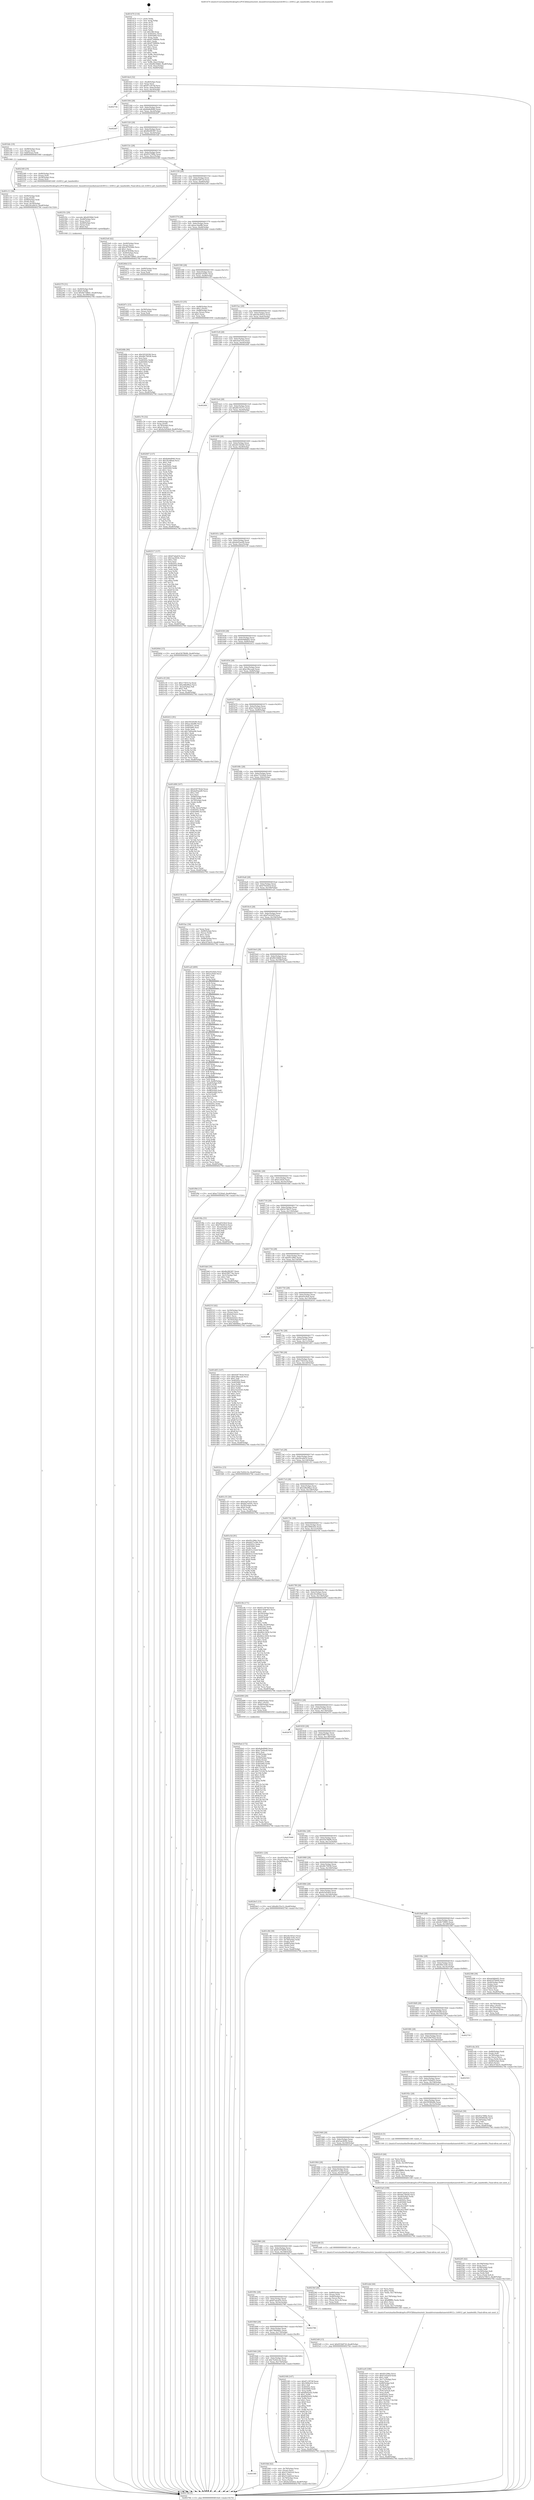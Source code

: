 digraph "0x401470" {
  label = "0x401470 (/mnt/c/Users/mathe/Desktop/tcc/POCII/binaries/extr_linuxdriversmediatunersfc0012.c_fc0012_get_bandwidth_Final-ollvm.out::main(0))"
  labelloc = "t"
  node[shape=record]

  Entry [label="",width=0.3,height=0.3,shape=circle,fillcolor=black,style=filled]
  "0x4014e4" [label="{
     0x4014e4 [32]\l
     | [instrs]\l
     &nbsp;&nbsp;0x4014e4 \<+6\>: mov -0xa8(%rbp),%eax\l
     &nbsp;&nbsp;0x4014ea \<+2\>: mov %eax,%ecx\l
     &nbsp;&nbsp;0x4014ec \<+6\>: sub $0x87c3974f,%ecx\l
     &nbsp;&nbsp;0x4014f2 \<+6\>: mov %eax,-0xbc(%rbp)\l
     &nbsp;&nbsp;0x4014f8 \<+6\>: mov %ecx,-0xc0(%rbp)\l
     &nbsp;&nbsp;0x4014fe \<+6\>: je 0000000000402734 \<main+0x12c4\>\l
  }"]
  "0x402734" [label="{
     0x402734\l
  }", style=dashed]
  "0x401504" [label="{
     0x401504 [28]\l
     | [instrs]\l
     &nbsp;&nbsp;0x401504 \<+5\>: jmp 0000000000401509 \<main+0x99\>\l
     &nbsp;&nbsp;0x401509 \<+6\>: mov -0xbc(%rbp),%eax\l
     &nbsp;&nbsp;0x40150f \<+5\>: sub $0x8a8e8940,%eax\l
     &nbsp;&nbsp;0x401514 \<+6\>: mov %eax,-0xc4(%rbp)\l
     &nbsp;&nbsp;0x40151a \<+6\>: je 00000000004026f7 \<main+0x1287\>\l
  }"]
  Exit [label="",width=0.3,height=0.3,shape=circle,fillcolor=black,style=filled,peripheries=2]
  "0x4026f7" [label="{
     0x4026f7\l
  }", style=dashed]
  "0x401520" [label="{
     0x401520 [28]\l
     | [instrs]\l
     &nbsp;&nbsp;0x401520 \<+5\>: jmp 0000000000401525 \<main+0xb5\>\l
     &nbsp;&nbsp;0x401525 \<+6\>: mov -0xbc(%rbp),%eax\l
     &nbsp;&nbsp;0x40152b \<+5\>: sub $0x8b280387,%eax\l
     &nbsp;&nbsp;0x401530 \<+6\>: mov %eax,-0xc8(%rbp)\l
     &nbsp;&nbsp;0x401536 \<+6\>: je 0000000000401bfe \<main+0x78e\>\l
  }"]
  "0x40248b" [label="{
     0x40248b [90]\l
     | [instrs]\l
     &nbsp;&nbsp;0x40248b \<+5\>: mov $0x505263f4,%ecx\l
     &nbsp;&nbsp;0x402490 \<+5\>: mov $0x48c70038,%edx\l
     &nbsp;&nbsp;0x402495 \<+2\>: xor %esi,%esi\l
     &nbsp;&nbsp;0x402497 \<+8\>: mov 0x40505c,%r8d\l
     &nbsp;&nbsp;0x40249f \<+8\>: mov 0x405060,%r9d\l
     &nbsp;&nbsp;0x4024a7 \<+3\>: sub $0x1,%esi\l
     &nbsp;&nbsp;0x4024aa \<+3\>: mov %r8d,%r10d\l
     &nbsp;&nbsp;0x4024ad \<+3\>: add %esi,%r10d\l
     &nbsp;&nbsp;0x4024b0 \<+4\>: imul %r10d,%r8d\l
     &nbsp;&nbsp;0x4024b4 \<+4\>: and $0x1,%r8d\l
     &nbsp;&nbsp;0x4024b8 \<+4\>: cmp $0x0,%r8d\l
     &nbsp;&nbsp;0x4024bc \<+4\>: sete %r11b\l
     &nbsp;&nbsp;0x4024c0 \<+4\>: cmp $0xa,%r9d\l
     &nbsp;&nbsp;0x4024c4 \<+3\>: setl %bl\l
     &nbsp;&nbsp;0x4024c7 \<+3\>: mov %r11b,%r14b\l
     &nbsp;&nbsp;0x4024ca \<+3\>: and %bl,%r14b\l
     &nbsp;&nbsp;0x4024cd \<+3\>: xor %bl,%r11b\l
     &nbsp;&nbsp;0x4024d0 \<+3\>: or %r11b,%r14b\l
     &nbsp;&nbsp;0x4024d3 \<+4\>: test $0x1,%r14b\l
     &nbsp;&nbsp;0x4024d7 \<+3\>: cmovne %edx,%ecx\l
     &nbsp;&nbsp;0x4024da \<+6\>: mov %ecx,-0xa8(%rbp)\l
     &nbsp;&nbsp;0x4024e0 \<+5\>: jmp 000000000040279d \<main+0x132d\>\l
  }"]
  "0x401bfe" [label="{
     0x401bfe [19]\l
     | [instrs]\l
     &nbsp;&nbsp;0x401bfe \<+7\>: mov -0x98(%rbp),%rax\l
     &nbsp;&nbsp;0x401c05 \<+3\>: mov (%rax),%rax\l
     &nbsp;&nbsp;0x401c08 \<+4\>: mov 0x8(%rax),%rdi\l
     &nbsp;&nbsp;0x401c0c \<+5\>: call 0000000000401060 \<atoi@plt\>\l
     | [calls]\l
     &nbsp;&nbsp;0x401060 \{1\} (unknown)\l
  }"]
  "0x40153c" [label="{
     0x40153c [28]\l
     | [instrs]\l
     &nbsp;&nbsp;0x40153c \<+5\>: jmp 0000000000401541 \<main+0xd1\>\l
     &nbsp;&nbsp;0x401541 \<+6\>: mov -0xbc(%rbp),%eax\l
     &nbsp;&nbsp;0x401547 \<+5\>: sub $0x952788fe,%eax\l
     &nbsp;&nbsp;0x40154c \<+6\>: mov %eax,-0xcc(%rbp)\l
     &nbsp;&nbsp;0x401552 \<+6\>: je 0000000000402349 \<main+0xed9\>\l
  }"]
  "0x40247c" [label="{
     0x40247c [15]\l
     | [instrs]\l
     &nbsp;&nbsp;0x40247c \<+4\>: mov -0x58(%rbp),%rax\l
     &nbsp;&nbsp;0x402480 \<+3\>: mov (%rax),%rax\l
     &nbsp;&nbsp;0x402483 \<+3\>: mov %rax,%rdi\l
     &nbsp;&nbsp;0x402486 \<+5\>: call 0000000000401030 \<free@plt\>\l
     | [calls]\l
     &nbsp;&nbsp;0x401030 \{1\} (unknown)\l
  }"]
  "0x402349" [label="{
     0x402349 [19]\l
     | [instrs]\l
     &nbsp;&nbsp;0x402349 \<+4\>: mov -0x80(%rbp),%rax\l
     &nbsp;&nbsp;0x40234d \<+3\>: mov (%rax),%rdi\l
     &nbsp;&nbsp;0x402350 \<+4\>: mov -0x58(%rbp),%rax\l
     &nbsp;&nbsp;0x402354 \<+3\>: mov (%rax),%rsi\l
     &nbsp;&nbsp;0x402357 \<+5\>: call 0000000000401440 \<fc0012_get_bandwidth\>\l
     | [calls]\l
     &nbsp;&nbsp;0x401440 \{1\} (/mnt/c/Users/mathe/Desktop/tcc/POCII/binaries/extr_linuxdriversmediatunersfc0012.c_fc0012_get_bandwidth_Final-ollvm.out::fc0012_get_bandwidth)\l
  }"]
  "0x401558" [label="{
     0x401558 [28]\l
     | [instrs]\l
     &nbsp;&nbsp;0x401558 \<+5\>: jmp 000000000040155d \<main+0xed\>\l
     &nbsp;&nbsp;0x40155d \<+6\>: mov -0xbc(%rbp),%eax\l
     &nbsp;&nbsp;0x401563 \<+5\>: sub $0x955b872f,%eax\l
     &nbsp;&nbsp;0x401568 \<+6\>: mov %eax,-0xd0(%rbp)\l
     &nbsp;&nbsp;0x40156e \<+6\>: je 00000000004023e8 \<main+0xf78\>\l
  }"]
  "0x4023d9" [label="{
     0x4023d9 [15]\l
     | [instrs]\l
     &nbsp;&nbsp;0x4023d9 \<+10\>: movl $0x955b872f,-0xa8(%rbp)\l
     &nbsp;&nbsp;0x4023e3 \<+5\>: jmp 000000000040279d \<main+0x132d\>\l
  }"]
  "0x4023e8" [label="{
     0x4023e8 [42]\l
     | [instrs]\l
     &nbsp;&nbsp;0x4023e8 \<+4\>: mov -0x40(%rbp),%rax\l
     &nbsp;&nbsp;0x4023ec \<+2\>: mov (%rax),%ecx\l
     &nbsp;&nbsp;0x4023ee \<+6\>: add $0xc878394b,%ecx\l
     &nbsp;&nbsp;0x4023f4 \<+3\>: add $0x1,%ecx\l
     &nbsp;&nbsp;0x4023f7 \<+6\>: sub $0xc878394b,%ecx\l
     &nbsp;&nbsp;0x4023fd \<+4\>: mov -0x40(%rbp),%rax\l
     &nbsp;&nbsp;0x402401 \<+2\>: mov %ecx,(%rax)\l
     &nbsp;&nbsp;0x402403 \<+10\>: movl $0x4b75f845,-0xa8(%rbp)\l
     &nbsp;&nbsp;0x40240d \<+5\>: jmp 000000000040279d \<main+0x132d\>\l
  }"]
  "0x401574" [label="{
     0x401574 [28]\l
     | [instrs]\l
     &nbsp;&nbsp;0x401574 \<+5\>: jmp 0000000000401579 \<main+0x109\>\l
     &nbsp;&nbsp;0x401579 \<+6\>: mov -0xbc(%rbp),%eax\l
     &nbsp;&nbsp;0x40157f \<+5\>: sub $0xac34af9b,%eax\l
     &nbsp;&nbsp;0x401584 \<+6\>: mov %eax,-0xd4(%rbp)\l
     &nbsp;&nbsp;0x40158a \<+6\>: je 000000000040246d \<main+0xffd\>\l
  }"]
  "0x402379" [label="{
     0x402379 [31]\l
     | [instrs]\l
     &nbsp;&nbsp;0x402379 \<+4\>: mov -0x40(%rbp),%rdi\l
     &nbsp;&nbsp;0x40237d \<+6\>: movl $0x0,(%rdi)\l
     &nbsp;&nbsp;0x402383 \<+10\>: movl $0x4b75f845,-0xa8(%rbp)\l
     &nbsp;&nbsp;0x40238d \<+6\>: mov %eax,-0x188(%rbp)\l
     &nbsp;&nbsp;0x402393 \<+5\>: jmp 000000000040279d \<main+0x132d\>\l
  }"]
  "0x40246d" [label="{
     0x40246d [15]\l
     | [instrs]\l
     &nbsp;&nbsp;0x40246d \<+4\>: mov -0x80(%rbp),%rax\l
     &nbsp;&nbsp;0x402471 \<+3\>: mov (%rax),%rax\l
     &nbsp;&nbsp;0x402474 \<+3\>: mov %rax,%rdi\l
     &nbsp;&nbsp;0x402477 \<+5\>: call 0000000000401030 \<free@plt\>\l
     | [calls]\l
     &nbsp;&nbsp;0x401030 \{1\} (unknown)\l
  }"]
  "0x401590" [label="{
     0x401590 [28]\l
     | [instrs]\l
     &nbsp;&nbsp;0x401590 \<+5\>: jmp 0000000000401595 \<main+0x125\>\l
     &nbsp;&nbsp;0x401595 \<+6\>: mov -0xbc(%rbp),%eax\l
     &nbsp;&nbsp;0x40159b \<+5\>: sub $0xbb7e9291,%eax\l
     &nbsp;&nbsp;0x4015a0 \<+6\>: mov %eax,-0xd8(%rbp)\l
     &nbsp;&nbsp;0x4015a6 \<+6\>: je 0000000000401c53 \<main+0x7e3\>\l
  }"]
  "0x40235c" [label="{
     0x40235c [29]\l
     | [instrs]\l
     &nbsp;&nbsp;0x40235c \<+10\>: movabs $0x4030b6,%rdi\l
     &nbsp;&nbsp;0x402366 \<+4\>: mov -0x48(%rbp),%rsi\l
     &nbsp;&nbsp;0x40236a \<+2\>: mov %eax,(%rsi)\l
     &nbsp;&nbsp;0x40236c \<+4\>: mov -0x48(%rbp),%rsi\l
     &nbsp;&nbsp;0x402370 \<+2\>: mov (%rsi),%esi\l
     &nbsp;&nbsp;0x402372 \<+2\>: mov $0x0,%al\l
     &nbsp;&nbsp;0x402374 \<+5\>: call 0000000000401040 \<printf@plt\>\l
     | [calls]\l
     &nbsp;&nbsp;0x401040 \{1\} (unknown)\l
  }"]
  "0x401c53" [label="{
     0x401c53 [35]\l
     | [instrs]\l
     &nbsp;&nbsp;0x401c53 \<+7\>: mov -0x88(%rbp),%rax\l
     &nbsp;&nbsp;0x401c5a \<+6\>: movl $0x1,(%rax)\l
     &nbsp;&nbsp;0x401c60 \<+7\>: mov -0x88(%rbp),%rax\l
     &nbsp;&nbsp;0x401c67 \<+3\>: movslq (%rax),%rax\l
     &nbsp;&nbsp;0x401c6a \<+4\>: shl $0x3,%rax\l
     &nbsp;&nbsp;0x401c6e \<+3\>: mov %rax,%rdi\l
     &nbsp;&nbsp;0x401c71 \<+5\>: call 0000000000401050 \<malloc@plt\>\l
     | [calls]\l
     &nbsp;&nbsp;0x401050 \{1\} (unknown)\l
  }"]
  "0x4015ac" [label="{
     0x4015ac [28]\l
     | [instrs]\l
     &nbsp;&nbsp;0x4015ac \<+5\>: jmp 00000000004015b1 \<main+0x141\>\l
     &nbsp;&nbsp;0x4015b1 \<+6\>: mov -0xbc(%rbp),%eax\l
     &nbsp;&nbsp;0x4015b7 \<+5\>: sub $0xc6e305a3,%eax\l
     &nbsp;&nbsp;0x4015bc \<+6\>: mov %eax,-0xdc(%rbp)\l
     &nbsp;&nbsp;0x4015c2 \<+6\>: je 0000000000402007 \<main+0xb97\>\l
  }"]
  "0x4022f5" [label="{
     0x4022f5 [42]\l
     | [instrs]\l
     &nbsp;&nbsp;0x4022f5 \<+6\>: mov -0x184(%rbp),%ecx\l
     &nbsp;&nbsp;0x4022fb \<+3\>: imul %eax,%ecx\l
     &nbsp;&nbsp;0x4022fe \<+4\>: mov -0x58(%rbp),%rdi\l
     &nbsp;&nbsp;0x402302 \<+3\>: mov (%rdi),%rdi\l
     &nbsp;&nbsp;0x402305 \<+4\>: mov -0x50(%rbp),%r8\l
     &nbsp;&nbsp;0x402309 \<+3\>: movslq (%r8),%r8\l
     &nbsp;&nbsp;0x40230c \<+4\>: mov %ecx,(%rdi,%r8,4)\l
     &nbsp;&nbsp;0x402310 \<+10\>: movl $0x5e79b15,-0xa8(%rbp)\l
     &nbsp;&nbsp;0x40231a \<+5\>: jmp 000000000040279d \<main+0x132d\>\l
  }"]
  "0x402007" [label="{
     0x402007 [137]\l
     | [instrs]\l
     &nbsp;&nbsp;0x402007 \<+5\>: mov $0x8a8e8940,%eax\l
     &nbsp;&nbsp;0x40200c \<+5\>: mov $0x3fce80ad,%ecx\l
     &nbsp;&nbsp;0x402011 \<+2\>: mov $0x1,%dl\l
     &nbsp;&nbsp;0x402013 \<+2\>: xor %esi,%esi\l
     &nbsp;&nbsp;0x402015 \<+7\>: mov 0x40505c,%edi\l
     &nbsp;&nbsp;0x40201c \<+8\>: mov 0x405060,%r8d\l
     &nbsp;&nbsp;0x402024 \<+3\>: sub $0x1,%esi\l
     &nbsp;&nbsp;0x402027 \<+3\>: mov %edi,%r9d\l
     &nbsp;&nbsp;0x40202a \<+3\>: add %esi,%r9d\l
     &nbsp;&nbsp;0x40202d \<+4\>: imul %r9d,%edi\l
     &nbsp;&nbsp;0x402031 \<+3\>: and $0x1,%edi\l
     &nbsp;&nbsp;0x402034 \<+3\>: cmp $0x0,%edi\l
     &nbsp;&nbsp;0x402037 \<+4\>: sete %r10b\l
     &nbsp;&nbsp;0x40203b \<+4\>: cmp $0xa,%r8d\l
     &nbsp;&nbsp;0x40203f \<+4\>: setl %r11b\l
     &nbsp;&nbsp;0x402043 \<+3\>: mov %r10b,%bl\l
     &nbsp;&nbsp;0x402046 \<+3\>: xor $0xff,%bl\l
     &nbsp;&nbsp;0x402049 \<+3\>: mov %r11b,%r14b\l
     &nbsp;&nbsp;0x40204c \<+4\>: xor $0xff,%r14b\l
     &nbsp;&nbsp;0x402050 \<+3\>: xor $0x0,%dl\l
     &nbsp;&nbsp;0x402053 \<+3\>: mov %bl,%r15b\l
     &nbsp;&nbsp;0x402056 \<+4\>: and $0x0,%r15b\l
     &nbsp;&nbsp;0x40205a \<+3\>: and %dl,%r10b\l
     &nbsp;&nbsp;0x40205d \<+3\>: mov %r14b,%r12b\l
     &nbsp;&nbsp;0x402060 \<+4\>: and $0x0,%r12b\l
     &nbsp;&nbsp;0x402064 \<+3\>: and %dl,%r11b\l
     &nbsp;&nbsp;0x402067 \<+3\>: or %r10b,%r15b\l
     &nbsp;&nbsp;0x40206a \<+3\>: or %r11b,%r12b\l
     &nbsp;&nbsp;0x40206d \<+3\>: xor %r12b,%r15b\l
     &nbsp;&nbsp;0x402070 \<+3\>: or %r14b,%bl\l
     &nbsp;&nbsp;0x402073 \<+3\>: xor $0xff,%bl\l
     &nbsp;&nbsp;0x402076 \<+3\>: or $0x0,%dl\l
     &nbsp;&nbsp;0x402079 \<+2\>: and %dl,%bl\l
     &nbsp;&nbsp;0x40207b \<+3\>: or %bl,%r15b\l
     &nbsp;&nbsp;0x40207e \<+4\>: test $0x1,%r15b\l
     &nbsp;&nbsp;0x402082 \<+3\>: cmovne %ecx,%eax\l
     &nbsp;&nbsp;0x402085 \<+6\>: mov %eax,-0xa8(%rbp)\l
     &nbsp;&nbsp;0x40208b \<+5\>: jmp 000000000040279d \<main+0x132d\>\l
  }"]
  "0x4015c8" [label="{
     0x4015c8 [28]\l
     | [instrs]\l
     &nbsp;&nbsp;0x4015c8 \<+5\>: jmp 00000000004015cd \<main+0x15d\>\l
     &nbsp;&nbsp;0x4015cd \<+6\>: mov -0xbc(%rbp),%eax\l
     &nbsp;&nbsp;0x4015d3 \<+5\>: sub $0xcbaf7ec0,%eax\l
     &nbsp;&nbsp;0x4015d8 \<+6\>: mov %eax,-0xe0(%rbp)\l
     &nbsp;&nbsp;0x4015de \<+6\>: je 00000000004024f4 \<main+0x1084\>\l
  }"]
  "0x4022c9" [label="{
     0x4022c9 [44]\l
     | [instrs]\l
     &nbsp;&nbsp;0x4022c9 \<+2\>: xor %ecx,%ecx\l
     &nbsp;&nbsp;0x4022cb \<+5\>: mov $0x2,%edx\l
     &nbsp;&nbsp;0x4022d0 \<+6\>: mov %edx,-0x180(%rbp)\l
     &nbsp;&nbsp;0x4022d6 \<+1\>: cltd\l
     &nbsp;&nbsp;0x4022d7 \<+6\>: mov -0x180(%rbp),%esi\l
     &nbsp;&nbsp;0x4022dd \<+2\>: idiv %esi\l
     &nbsp;&nbsp;0x4022df \<+6\>: imul $0xfffffffe,%edx,%edx\l
     &nbsp;&nbsp;0x4022e5 \<+3\>: sub $0x1,%ecx\l
     &nbsp;&nbsp;0x4022e8 \<+2\>: sub %ecx,%edx\l
     &nbsp;&nbsp;0x4022ea \<+6\>: mov %edx,-0x184(%rbp)\l
     &nbsp;&nbsp;0x4022f0 \<+5\>: call 0000000000401160 \<next_i\>\l
     | [calls]\l
     &nbsp;&nbsp;0x401160 \{1\} (/mnt/c/Users/mathe/Desktop/tcc/POCII/binaries/extr_linuxdriversmediatunersfc0012.c_fc0012_get_bandwidth_Final-ollvm.out::next_i)\l
  }"]
  "0x4024f4" [label="{
     0x4024f4\l
  }", style=dashed]
  "0x4015e4" [label="{
     0x4015e4 [28]\l
     | [instrs]\l
     &nbsp;&nbsp;0x4015e4 \<+5\>: jmp 00000000004015e9 \<main+0x179\>\l
     &nbsp;&nbsp;0x4015e9 \<+6\>: mov -0xbc(%rbp),%eax\l
     &nbsp;&nbsp;0x4015ef \<+5\>: sub $0xd0c55e12,%eax\l
     &nbsp;&nbsp;0x4015f4 \<+6\>: mov %eax,-0xe4(%rbp)\l
     &nbsp;&nbsp;0x4015fa \<+6\>: je 0000000000402517 \<main+0x10a7\>\l
  }"]
  "0x4020ad" [label="{
     0x4020ad [172]\l
     | [instrs]\l
     &nbsp;&nbsp;0x4020ad \<+5\>: mov $0x8a8e8940,%ecx\l
     &nbsp;&nbsp;0x4020b2 \<+5\>: mov $0xe72e9ca9,%edx\l
     &nbsp;&nbsp;0x4020b7 \<+3\>: mov $0x1,%sil\l
     &nbsp;&nbsp;0x4020ba \<+4\>: mov -0x58(%rbp),%rdi\l
     &nbsp;&nbsp;0x4020be \<+3\>: mov %rax,(%rdi)\l
     &nbsp;&nbsp;0x4020c1 \<+4\>: mov -0x50(%rbp),%rax\l
     &nbsp;&nbsp;0x4020c5 \<+6\>: movl $0x0,(%rax)\l
     &nbsp;&nbsp;0x4020cb \<+8\>: mov 0x40505c,%r8d\l
     &nbsp;&nbsp;0x4020d3 \<+8\>: mov 0x405060,%r9d\l
     &nbsp;&nbsp;0x4020db \<+3\>: mov %r8d,%r10d\l
     &nbsp;&nbsp;0x4020de \<+7\>: sub $0x7331827b,%r10d\l
     &nbsp;&nbsp;0x4020e5 \<+4\>: sub $0x1,%r10d\l
     &nbsp;&nbsp;0x4020e9 \<+7\>: add $0x7331827b,%r10d\l
     &nbsp;&nbsp;0x4020f0 \<+4\>: imul %r10d,%r8d\l
     &nbsp;&nbsp;0x4020f4 \<+4\>: and $0x1,%r8d\l
     &nbsp;&nbsp;0x4020f8 \<+4\>: cmp $0x0,%r8d\l
     &nbsp;&nbsp;0x4020fc \<+4\>: sete %r11b\l
     &nbsp;&nbsp;0x402100 \<+4\>: cmp $0xa,%r9d\l
     &nbsp;&nbsp;0x402104 \<+3\>: setl %bl\l
     &nbsp;&nbsp;0x402107 \<+3\>: mov %r11b,%r14b\l
     &nbsp;&nbsp;0x40210a \<+4\>: xor $0xff,%r14b\l
     &nbsp;&nbsp;0x40210e \<+3\>: mov %bl,%r15b\l
     &nbsp;&nbsp;0x402111 \<+4\>: xor $0xff,%r15b\l
     &nbsp;&nbsp;0x402115 \<+4\>: xor $0x1,%sil\l
     &nbsp;&nbsp;0x402119 \<+3\>: mov %r14b,%r12b\l
     &nbsp;&nbsp;0x40211c \<+4\>: and $0xff,%r12b\l
     &nbsp;&nbsp;0x402120 \<+3\>: and %sil,%r11b\l
     &nbsp;&nbsp;0x402123 \<+3\>: mov %r15b,%r13b\l
     &nbsp;&nbsp;0x402126 \<+4\>: and $0xff,%r13b\l
     &nbsp;&nbsp;0x40212a \<+3\>: and %sil,%bl\l
     &nbsp;&nbsp;0x40212d \<+3\>: or %r11b,%r12b\l
     &nbsp;&nbsp;0x402130 \<+3\>: or %bl,%r13b\l
     &nbsp;&nbsp;0x402133 \<+3\>: xor %r13b,%r12b\l
     &nbsp;&nbsp;0x402136 \<+3\>: or %r15b,%r14b\l
     &nbsp;&nbsp;0x402139 \<+4\>: xor $0xff,%r14b\l
     &nbsp;&nbsp;0x40213d \<+4\>: or $0x1,%sil\l
     &nbsp;&nbsp;0x402141 \<+3\>: and %sil,%r14b\l
     &nbsp;&nbsp;0x402144 \<+3\>: or %r14b,%r12b\l
     &nbsp;&nbsp;0x402147 \<+4\>: test $0x1,%r12b\l
     &nbsp;&nbsp;0x40214b \<+3\>: cmovne %edx,%ecx\l
     &nbsp;&nbsp;0x40214e \<+6\>: mov %ecx,-0xa8(%rbp)\l
     &nbsp;&nbsp;0x402154 \<+5\>: jmp 000000000040279d \<main+0x132d\>\l
  }"]
  "0x402517" [label="{
     0x402517 [137]\l
     | [instrs]\l
     &nbsp;&nbsp;0x402517 \<+5\>: mov $0x67aba41b,%eax\l
     &nbsp;&nbsp;0x40251c \<+5\>: mov $0x5aa365fc,%ecx\l
     &nbsp;&nbsp;0x402521 \<+2\>: mov $0x1,%dl\l
     &nbsp;&nbsp;0x402523 \<+2\>: xor %esi,%esi\l
     &nbsp;&nbsp;0x402525 \<+7\>: mov 0x40505c,%edi\l
     &nbsp;&nbsp;0x40252c \<+8\>: mov 0x405060,%r8d\l
     &nbsp;&nbsp;0x402534 \<+3\>: sub $0x1,%esi\l
     &nbsp;&nbsp;0x402537 \<+3\>: mov %edi,%r9d\l
     &nbsp;&nbsp;0x40253a \<+3\>: add %esi,%r9d\l
     &nbsp;&nbsp;0x40253d \<+4\>: imul %r9d,%edi\l
     &nbsp;&nbsp;0x402541 \<+3\>: and $0x1,%edi\l
     &nbsp;&nbsp;0x402544 \<+3\>: cmp $0x0,%edi\l
     &nbsp;&nbsp;0x402547 \<+4\>: sete %r10b\l
     &nbsp;&nbsp;0x40254b \<+4\>: cmp $0xa,%r8d\l
     &nbsp;&nbsp;0x40254f \<+4\>: setl %r11b\l
     &nbsp;&nbsp;0x402553 \<+3\>: mov %r10b,%bl\l
     &nbsp;&nbsp;0x402556 \<+3\>: xor $0xff,%bl\l
     &nbsp;&nbsp;0x402559 \<+3\>: mov %r11b,%r14b\l
     &nbsp;&nbsp;0x40255c \<+4\>: xor $0xff,%r14b\l
     &nbsp;&nbsp;0x402560 \<+3\>: xor $0x0,%dl\l
     &nbsp;&nbsp;0x402563 \<+3\>: mov %bl,%r15b\l
     &nbsp;&nbsp;0x402566 \<+4\>: and $0x0,%r15b\l
     &nbsp;&nbsp;0x40256a \<+3\>: and %dl,%r10b\l
     &nbsp;&nbsp;0x40256d \<+3\>: mov %r14b,%r12b\l
     &nbsp;&nbsp;0x402570 \<+4\>: and $0x0,%r12b\l
     &nbsp;&nbsp;0x402574 \<+3\>: and %dl,%r11b\l
     &nbsp;&nbsp;0x402577 \<+3\>: or %r10b,%r15b\l
     &nbsp;&nbsp;0x40257a \<+3\>: or %r11b,%r12b\l
     &nbsp;&nbsp;0x40257d \<+3\>: xor %r12b,%r15b\l
     &nbsp;&nbsp;0x402580 \<+3\>: or %r14b,%bl\l
     &nbsp;&nbsp;0x402583 \<+3\>: xor $0xff,%bl\l
     &nbsp;&nbsp;0x402586 \<+3\>: or $0x0,%dl\l
     &nbsp;&nbsp;0x402589 \<+2\>: and %dl,%bl\l
     &nbsp;&nbsp;0x40258b \<+3\>: or %bl,%r15b\l
     &nbsp;&nbsp;0x40258e \<+4\>: test $0x1,%r15b\l
     &nbsp;&nbsp;0x402592 \<+3\>: cmovne %ecx,%eax\l
     &nbsp;&nbsp;0x402595 \<+6\>: mov %eax,-0xa8(%rbp)\l
     &nbsp;&nbsp;0x40259b \<+5\>: jmp 000000000040279d \<main+0x132d\>\l
  }"]
  "0x401600" [label="{
     0x401600 [28]\l
     | [instrs]\l
     &nbsp;&nbsp;0x401600 \<+5\>: jmp 0000000000401605 \<main+0x195\>\l
     &nbsp;&nbsp;0x401605 \<+6\>: mov -0xbc(%rbp),%eax\l
     &nbsp;&nbsp;0x40160b \<+5\>: sub $0xd413bd26,%eax\l
     &nbsp;&nbsp;0x401610 \<+6\>: mov %eax,-0xe8(%rbp)\l
     &nbsp;&nbsp;0x401616 \<+6\>: je 000000000040260d \<main+0x119d\>\l
  }"]
  "0x4019f0" [label="{
     0x4019f0\l
  }", style=dashed]
  "0x40260d" [label="{
     0x40260d [15]\l
     | [instrs]\l
     &nbsp;&nbsp;0x40260d \<+10\>: movl $0x43b78b96,-0xa8(%rbp)\l
     &nbsp;&nbsp;0x402617 \<+5\>: jmp 000000000040279d \<main+0x132d\>\l
  }"]
  "0x40161c" [label="{
     0x40161c [28]\l
     | [instrs]\l
     &nbsp;&nbsp;0x40161c \<+5\>: jmp 0000000000401621 \<main+0x1b1\>\l
     &nbsp;&nbsp;0x401621 \<+6\>: mov -0xbc(%rbp),%eax\l
     &nbsp;&nbsp;0x401627 \<+5\>: sub $0xda93aed9,%eax\l
     &nbsp;&nbsp;0x40162c \<+6\>: mov %eax,-0xec(%rbp)\l
     &nbsp;&nbsp;0x401632 \<+6\>: je 0000000000401e3f \<main+0x9cf\>\l
  }"]
  "0x401fdd" [label="{
     0x401fdd [42]\l
     | [instrs]\l
     &nbsp;&nbsp;0x401fdd \<+4\>: mov -0x78(%rbp),%rax\l
     &nbsp;&nbsp;0x401fe1 \<+2\>: mov (%rax),%ecx\l
     &nbsp;&nbsp;0x401fe3 \<+6\>: sub $0x512d43c6,%ecx\l
     &nbsp;&nbsp;0x401fe9 \<+3\>: add $0x1,%ecx\l
     &nbsp;&nbsp;0x401fec \<+6\>: add $0x512d43c6,%ecx\l
     &nbsp;&nbsp;0x401ff2 \<+4\>: mov -0x78(%rbp),%rax\l
     &nbsp;&nbsp;0x401ff6 \<+2\>: mov %ecx,(%rax)\l
     &nbsp;&nbsp;0x401ff8 \<+10\>: movl $0x4a5d5ded,-0xa8(%rbp)\l
     &nbsp;&nbsp;0x402002 \<+5\>: jmp 000000000040279d \<main+0x132d\>\l
  }"]
  "0x401e3f" [label="{
     0x401e3f [30]\l
     | [instrs]\l
     &nbsp;&nbsp;0x401e3f \<+5\>: mov $0x1756313a,%eax\l
     &nbsp;&nbsp;0x401e44 \<+5\>: mov $0x2d8a98a2,%ecx\l
     &nbsp;&nbsp;0x401e49 \<+3\>: mov -0x2a(%rbp),%dl\l
     &nbsp;&nbsp;0x401e4c \<+3\>: test $0x1,%dl\l
     &nbsp;&nbsp;0x401e4f \<+3\>: cmovne %ecx,%eax\l
     &nbsp;&nbsp;0x401e52 \<+6\>: mov %eax,-0xa8(%rbp)\l
     &nbsp;&nbsp;0x401e58 \<+5\>: jmp 000000000040279d \<main+0x132d\>\l
  }"]
  "0x401638" [label="{
     0x401638 [28]\l
     | [instrs]\l
     &nbsp;&nbsp;0x401638 \<+5\>: jmp 000000000040163d \<main+0x1cd\>\l
     &nbsp;&nbsp;0x40163d \<+6\>: mov -0xbc(%rbp),%eax\l
     &nbsp;&nbsp;0x401643 \<+5\>: sub $0xde9dbb05,%eax\l
     &nbsp;&nbsp;0x401648 \<+6\>: mov %eax,-0xf0(%rbp)\l
     &nbsp;&nbsp;0x40164e \<+6\>: je 0000000000402412 \<main+0xfa2\>\l
  }"]
  "0x4019d4" [label="{
     0x4019d4 [28]\l
     | [instrs]\l
     &nbsp;&nbsp;0x4019d4 \<+5\>: jmp 00000000004019d9 \<main+0x569\>\l
     &nbsp;&nbsp;0x4019d9 \<+6\>: mov -0xbc(%rbp),%eax\l
     &nbsp;&nbsp;0x4019df \<+5\>: sub $0x7b262c3e,%eax\l
     &nbsp;&nbsp;0x4019e4 \<+6\>: mov %eax,-0x174(%rbp)\l
     &nbsp;&nbsp;0x4019ea \<+6\>: je 0000000000401fdd \<main+0xb6d\>\l
  }"]
  "0x402412" [label="{
     0x402412 [91]\l
     | [instrs]\l
     &nbsp;&nbsp;0x402412 \<+5\>: mov $0x505263f4,%eax\l
     &nbsp;&nbsp;0x402417 \<+5\>: mov $0xac34af9b,%ecx\l
     &nbsp;&nbsp;0x40241c \<+7\>: mov 0x40505c,%edx\l
     &nbsp;&nbsp;0x402423 \<+7\>: mov 0x405060,%esi\l
     &nbsp;&nbsp;0x40242a \<+2\>: mov %edx,%edi\l
     &nbsp;&nbsp;0x40242c \<+6\>: sub $0x7a60ae06,%edi\l
     &nbsp;&nbsp;0x402432 \<+3\>: sub $0x1,%edi\l
     &nbsp;&nbsp;0x402435 \<+6\>: add $0x7a60ae06,%edi\l
     &nbsp;&nbsp;0x40243b \<+3\>: imul %edi,%edx\l
     &nbsp;&nbsp;0x40243e \<+3\>: and $0x1,%edx\l
     &nbsp;&nbsp;0x402441 \<+3\>: cmp $0x0,%edx\l
     &nbsp;&nbsp;0x402444 \<+4\>: sete %r8b\l
     &nbsp;&nbsp;0x402448 \<+3\>: cmp $0xa,%esi\l
     &nbsp;&nbsp;0x40244b \<+4\>: setl %r9b\l
     &nbsp;&nbsp;0x40244f \<+3\>: mov %r8b,%r10b\l
     &nbsp;&nbsp;0x402452 \<+3\>: and %r9b,%r10b\l
     &nbsp;&nbsp;0x402455 \<+3\>: xor %r9b,%r8b\l
     &nbsp;&nbsp;0x402458 \<+3\>: or %r8b,%r10b\l
     &nbsp;&nbsp;0x40245b \<+4\>: test $0x1,%r10b\l
     &nbsp;&nbsp;0x40245f \<+3\>: cmovne %ecx,%eax\l
     &nbsp;&nbsp;0x402462 \<+6\>: mov %eax,-0xa8(%rbp)\l
     &nbsp;&nbsp;0x402468 \<+5\>: jmp 000000000040279d \<main+0x132d\>\l
  }"]
  "0x401654" [label="{
     0x401654 [28]\l
     | [instrs]\l
     &nbsp;&nbsp;0x401654 \<+5\>: jmp 0000000000401659 \<main+0x1e9\>\l
     &nbsp;&nbsp;0x401659 \<+6\>: mov -0xbc(%rbp),%eax\l
     &nbsp;&nbsp;0x40165f \<+5\>: sub $0xe38ecaa4,%eax\l
     &nbsp;&nbsp;0x401664 \<+6\>: mov %eax,-0xf4(%rbp)\l
     &nbsp;&nbsp;0x40166a \<+6\>: je 0000000000401d98 \<main+0x928\>\l
  }"]
  "0x402168" [label="{
     0x402168 [147]\l
     | [instrs]\l
     &nbsp;&nbsp;0x402168 \<+5\>: mov $0x87c3974f,%eax\l
     &nbsp;&nbsp;0x40216d \<+5\>: mov $0x39f4e03e,%ecx\l
     &nbsp;&nbsp;0x402172 \<+2\>: mov $0x1,%dl\l
     &nbsp;&nbsp;0x402174 \<+7\>: mov 0x40505c,%esi\l
     &nbsp;&nbsp;0x40217b \<+7\>: mov 0x405060,%edi\l
     &nbsp;&nbsp;0x402182 \<+3\>: mov %esi,%r8d\l
     &nbsp;&nbsp;0x402185 \<+7\>: add $0xff562e02,%r8d\l
     &nbsp;&nbsp;0x40218c \<+4\>: sub $0x1,%r8d\l
     &nbsp;&nbsp;0x402190 \<+7\>: sub $0xff562e02,%r8d\l
     &nbsp;&nbsp;0x402197 \<+4\>: imul %r8d,%esi\l
     &nbsp;&nbsp;0x40219b \<+3\>: and $0x1,%esi\l
     &nbsp;&nbsp;0x40219e \<+3\>: cmp $0x0,%esi\l
     &nbsp;&nbsp;0x4021a1 \<+4\>: sete %r9b\l
     &nbsp;&nbsp;0x4021a5 \<+3\>: cmp $0xa,%edi\l
     &nbsp;&nbsp;0x4021a8 \<+4\>: setl %r10b\l
     &nbsp;&nbsp;0x4021ac \<+3\>: mov %r9b,%r11b\l
     &nbsp;&nbsp;0x4021af \<+4\>: xor $0xff,%r11b\l
     &nbsp;&nbsp;0x4021b3 \<+3\>: mov %r10b,%bl\l
     &nbsp;&nbsp;0x4021b6 \<+3\>: xor $0xff,%bl\l
     &nbsp;&nbsp;0x4021b9 \<+3\>: xor $0x0,%dl\l
     &nbsp;&nbsp;0x4021bc \<+3\>: mov %r11b,%r14b\l
     &nbsp;&nbsp;0x4021bf \<+4\>: and $0x0,%r14b\l
     &nbsp;&nbsp;0x4021c3 \<+3\>: and %dl,%r9b\l
     &nbsp;&nbsp;0x4021c6 \<+3\>: mov %bl,%r15b\l
     &nbsp;&nbsp;0x4021c9 \<+4\>: and $0x0,%r15b\l
     &nbsp;&nbsp;0x4021cd \<+3\>: and %dl,%r10b\l
     &nbsp;&nbsp;0x4021d0 \<+3\>: or %r9b,%r14b\l
     &nbsp;&nbsp;0x4021d3 \<+3\>: or %r10b,%r15b\l
     &nbsp;&nbsp;0x4021d6 \<+3\>: xor %r15b,%r14b\l
     &nbsp;&nbsp;0x4021d9 \<+3\>: or %bl,%r11b\l
     &nbsp;&nbsp;0x4021dc \<+4\>: xor $0xff,%r11b\l
     &nbsp;&nbsp;0x4021e0 \<+3\>: or $0x0,%dl\l
     &nbsp;&nbsp;0x4021e3 \<+3\>: and %dl,%r11b\l
     &nbsp;&nbsp;0x4021e6 \<+3\>: or %r11b,%r14b\l
     &nbsp;&nbsp;0x4021e9 \<+4\>: test $0x1,%r14b\l
     &nbsp;&nbsp;0x4021ed \<+3\>: cmovne %ecx,%eax\l
     &nbsp;&nbsp;0x4021f0 \<+6\>: mov %eax,-0xa8(%rbp)\l
     &nbsp;&nbsp;0x4021f6 \<+5\>: jmp 000000000040279d \<main+0x132d\>\l
  }"]
  "0x401d98" [label="{
     0x401d98 [167]\l
     | [instrs]\l
     &nbsp;&nbsp;0x401d98 \<+5\>: mov $0x43673b2d,%eax\l
     &nbsp;&nbsp;0x401d9d \<+5\>: mov $0xda93aed9,%ecx\l
     &nbsp;&nbsp;0x401da2 \<+2\>: mov $0x1,%dl\l
     &nbsp;&nbsp;0x401da4 \<+2\>: xor %esi,%esi\l
     &nbsp;&nbsp;0x401da6 \<+4\>: mov -0x68(%rbp),%rdi\l
     &nbsp;&nbsp;0x401daa \<+3\>: mov (%rdi),%r8d\l
     &nbsp;&nbsp;0x401dad \<+4\>: mov -0x70(%rbp),%rdi\l
     &nbsp;&nbsp;0x401db1 \<+3\>: cmp (%rdi),%r8d\l
     &nbsp;&nbsp;0x401db4 \<+4\>: setl %r9b\l
     &nbsp;&nbsp;0x401db8 \<+4\>: and $0x1,%r9b\l
     &nbsp;&nbsp;0x401dbc \<+4\>: mov %r9b,-0x2a(%rbp)\l
     &nbsp;&nbsp;0x401dc0 \<+8\>: mov 0x40505c,%r8d\l
     &nbsp;&nbsp;0x401dc8 \<+8\>: mov 0x405060,%r10d\l
     &nbsp;&nbsp;0x401dd0 \<+3\>: sub $0x1,%esi\l
     &nbsp;&nbsp;0x401dd3 \<+3\>: mov %r8d,%r11d\l
     &nbsp;&nbsp;0x401dd6 \<+3\>: add %esi,%r11d\l
     &nbsp;&nbsp;0x401dd9 \<+4\>: imul %r11d,%r8d\l
     &nbsp;&nbsp;0x401ddd \<+4\>: and $0x1,%r8d\l
     &nbsp;&nbsp;0x401de1 \<+4\>: cmp $0x0,%r8d\l
     &nbsp;&nbsp;0x401de5 \<+4\>: sete %r9b\l
     &nbsp;&nbsp;0x401de9 \<+4\>: cmp $0xa,%r10d\l
     &nbsp;&nbsp;0x401ded \<+3\>: setl %bl\l
     &nbsp;&nbsp;0x401df0 \<+3\>: mov %r9b,%r14b\l
     &nbsp;&nbsp;0x401df3 \<+4\>: xor $0xff,%r14b\l
     &nbsp;&nbsp;0x401df7 \<+3\>: mov %bl,%r15b\l
     &nbsp;&nbsp;0x401dfa \<+4\>: xor $0xff,%r15b\l
     &nbsp;&nbsp;0x401dfe \<+3\>: xor $0x1,%dl\l
     &nbsp;&nbsp;0x401e01 \<+3\>: mov %r14b,%r12b\l
     &nbsp;&nbsp;0x401e04 \<+4\>: and $0xff,%r12b\l
     &nbsp;&nbsp;0x401e08 \<+3\>: and %dl,%r9b\l
     &nbsp;&nbsp;0x401e0b \<+3\>: mov %r15b,%r13b\l
     &nbsp;&nbsp;0x401e0e \<+4\>: and $0xff,%r13b\l
     &nbsp;&nbsp;0x401e12 \<+2\>: and %dl,%bl\l
     &nbsp;&nbsp;0x401e14 \<+3\>: or %r9b,%r12b\l
     &nbsp;&nbsp;0x401e17 \<+3\>: or %bl,%r13b\l
     &nbsp;&nbsp;0x401e1a \<+3\>: xor %r13b,%r12b\l
     &nbsp;&nbsp;0x401e1d \<+3\>: or %r15b,%r14b\l
     &nbsp;&nbsp;0x401e20 \<+4\>: xor $0xff,%r14b\l
     &nbsp;&nbsp;0x401e24 \<+3\>: or $0x1,%dl\l
     &nbsp;&nbsp;0x401e27 \<+3\>: and %dl,%r14b\l
     &nbsp;&nbsp;0x401e2a \<+3\>: or %r14b,%r12b\l
     &nbsp;&nbsp;0x401e2d \<+4\>: test $0x1,%r12b\l
     &nbsp;&nbsp;0x401e31 \<+3\>: cmovne %ecx,%eax\l
     &nbsp;&nbsp;0x401e34 \<+6\>: mov %eax,-0xa8(%rbp)\l
     &nbsp;&nbsp;0x401e3a \<+5\>: jmp 000000000040279d \<main+0x132d\>\l
  }"]
  "0x401670" [label="{
     0x401670 [28]\l
     | [instrs]\l
     &nbsp;&nbsp;0x401670 \<+5\>: jmp 0000000000401675 \<main+0x205\>\l
     &nbsp;&nbsp;0x401675 \<+6\>: mov -0xbc(%rbp),%eax\l
     &nbsp;&nbsp;0x40167b \<+5\>: sub $0xe72e9ca9,%eax\l
     &nbsp;&nbsp;0x401680 \<+6\>: mov %eax,-0xf8(%rbp)\l
     &nbsp;&nbsp;0x401686 \<+6\>: je 0000000000402159 \<main+0xce9\>\l
  }"]
  "0x4019b8" [label="{
     0x4019b8 [28]\l
     | [instrs]\l
     &nbsp;&nbsp;0x4019b8 \<+5\>: jmp 00000000004019bd \<main+0x54d\>\l
     &nbsp;&nbsp;0x4019bd \<+6\>: mov -0xbc(%rbp),%eax\l
     &nbsp;&nbsp;0x4019c3 \<+5\>: sub $0x74b04bec,%eax\l
     &nbsp;&nbsp;0x4019c8 \<+6\>: mov %eax,-0x170(%rbp)\l
     &nbsp;&nbsp;0x4019ce \<+6\>: je 0000000000402168 \<main+0xcf8\>\l
  }"]
  "0x402159" [label="{
     0x402159 [15]\l
     | [instrs]\l
     &nbsp;&nbsp;0x402159 \<+10\>: movl $0x74b04bec,-0xa8(%rbp)\l
     &nbsp;&nbsp;0x402163 \<+5\>: jmp 000000000040279d \<main+0x132d\>\l
  }"]
  "0x40168c" [label="{
     0x40168c [28]\l
     | [instrs]\l
     &nbsp;&nbsp;0x40168c \<+5\>: jmp 0000000000401691 \<main+0x221\>\l
     &nbsp;&nbsp;0x401691 \<+6\>: mov -0xbc(%rbp),%eax\l
     &nbsp;&nbsp;0x401697 \<+5\>: sub $0xe73226a0,%eax\l
     &nbsp;&nbsp;0x40169c \<+6\>: mov %eax,-0xfc(%rbp)\l
     &nbsp;&nbsp;0x4016a2 \<+6\>: je 0000000000401fac \<main+0xb3c\>\l
  }"]
  "0x402786" [label="{
     0x402786\l
  }", style=dashed]
  "0x401fac" [label="{
     0x401fac [34]\l
     | [instrs]\l
     &nbsp;&nbsp;0x401fac \<+2\>: xor %eax,%eax\l
     &nbsp;&nbsp;0x401fae \<+4\>: mov -0x68(%rbp),%rcx\l
     &nbsp;&nbsp;0x401fb2 \<+2\>: mov (%rcx),%edx\l
     &nbsp;&nbsp;0x401fb4 \<+3\>: sub $0x1,%eax\l
     &nbsp;&nbsp;0x401fb7 \<+2\>: sub %eax,%edx\l
     &nbsp;&nbsp;0x401fb9 \<+4\>: mov -0x68(%rbp),%rcx\l
     &nbsp;&nbsp;0x401fbd \<+2\>: mov %edx,(%rcx)\l
     &nbsp;&nbsp;0x401fbf \<+10\>: movl $0xc07dec0,-0xa8(%rbp)\l
     &nbsp;&nbsp;0x401fc9 \<+5\>: jmp 000000000040279d \<main+0x132d\>\l
  }"]
  "0x4016a8" [label="{
     0x4016a8 [28]\l
     | [instrs]\l
     &nbsp;&nbsp;0x4016a8 \<+5\>: jmp 00000000004016ad \<main+0x23d\>\l
     &nbsp;&nbsp;0x4016ad \<+6\>: mov -0xbc(%rbp),%eax\l
     &nbsp;&nbsp;0x4016b3 \<+5\>: sub $0xf79c641d,%eax\l
     &nbsp;&nbsp;0x4016b8 \<+6\>: mov %eax,-0x100(%rbp)\l
     &nbsp;&nbsp;0x4016be \<+6\>: je 0000000000401a2f \<main+0x5bf\>\l
  }"]
  "0x40199c" [label="{
     0x40199c [28]\l
     | [instrs]\l
     &nbsp;&nbsp;0x40199c \<+5\>: jmp 00000000004019a1 \<main+0x531\>\l
     &nbsp;&nbsp;0x4019a1 \<+6\>: mov -0xbc(%rbp),%eax\l
     &nbsp;&nbsp;0x4019a7 \<+5\>: sub $0x67aba41b,%eax\l
     &nbsp;&nbsp;0x4019ac \<+6\>: mov %eax,-0x16c(%rbp)\l
     &nbsp;&nbsp;0x4019b2 \<+6\>: je 0000000000402786 \<main+0x1316\>\l
  }"]
  "0x401a2f" [label="{
     0x401a2f [400]\l
     | [instrs]\l
     &nbsp;&nbsp;0x401a2f \<+5\>: mov $0xa03c9e4,%eax\l
     &nbsp;&nbsp;0x401a34 \<+5\>: mov $0xec2020,%ecx\l
     &nbsp;&nbsp;0x401a39 \<+2\>: mov $0x1,%dl\l
     &nbsp;&nbsp;0x401a3b \<+2\>: xor %esi,%esi\l
     &nbsp;&nbsp;0x401a3d \<+3\>: mov %rsp,%rdi\l
     &nbsp;&nbsp;0x401a40 \<+4\>: add $0xfffffffffffffff0,%rdi\l
     &nbsp;&nbsp;0x401a44 \<+3\>: mov %rdi,%rsp\l
     &nbsp;&nbsp;0x401a47 \<+7\>: mov %rdi,-0xa0(%rbp)\l
     &nbsp;&nbsp;0x401a4e \<+3\>: mov %rsp,%rdi\l
     &nbsp;&nbsp;0x401a51 \<+4\>: add $0xfffffffffffffff0,%rdi\l
     &nbsp;&nbsp;0x401a55 \<+3\>: mov %rdi,%rsp\l
     &nbsp;&nbsp;0x401a58 \<+3\>: mov %rsp,%r8\l
     &nbsp;&nbsp;0x401a5b \<+4\>: add $0xfffffffffffffff0,%r8\l
     &nbsp;&nbsp;0x401a5f \<+3\>: mov %r8,%rsp\l
     &nbsp;&nbsp;0x401a62 \<+7\>: mov %r8,-0x98(%rbp)\l
     &nbsp;&nbsp;0x401a69 \<+3\>: mov %rsp,%r8\l
     &nbsp;&nbsp;0x401a6c \<+4\>: add $0xfffffffffffffff0,%r8\l
     &nbsp;&nbsp;0x401a70 \<+3\>: mov %r8,%rsp\l
     &nbsp;&nbsp;0x401a73 \<+7\>: mov %r8,-0x90(%rbp)\l
     &nbsp;&nbsp;0x401a7a \<+3\>: mov %rsp,%r8\l
     &nbsp;&nbsp;0x401a7d \<+4\>: add $0xfffffffffffffff0,%r8\l
     &nbsp;&nbsp;0x401a81 \<+3\>: mov %r8,%rsp\l
     &nbsp;&nbsp;0x401a84 \<+7\>: mov %r8,-0x88(%rbp)\l
     &nbsp;&nbsp;0x401a8b \<+3\>: mov %rsp,%r8\l
     &nbsp;&nbsp;0x401a8e \<+4\>: add $0xfffffffffffffff0,%r8\l
     &nbsp;&nbsp;0x401a92 \<+3\>: mov %r8,%rsp\l
     &nbsp;&nbsp;0x401a95 \<+4\>: mov %r8,-0x80(%rbp)\l
     &nbsp;&nbsp;0x401a99 \<+3\>: mov %rsp,%r8\l
     &nbsp;&nbsp;0x401a9c \<+4\>: add $0xfffffffffffffff0,%r8\l
     &nbsp;&nbsp;0x401aa0 \<+3\>: mov %r8,%rsp\l
     &nbsp;&nbsp;0x401aa3 \<+4\>: mov %r8,-0x78(%rbp)\l
     &nbsp;&nbsp;0x401aa7 \<+3\>: mov %rsp,%r8\l
     &nbsp;&nbsp;0x401aaa \<+4\>: add $0xfffffffffffffff0,%r8\l
     &nbsp;&nbsp;0x401aae \<+3\>: mov %r8,%rsp\l
     &nbsp;&nbsp;0x401ab1 \<+4\>: mov %r8,-0x70(%rbp)\l
     &nbsp;&nbsp;0x401ab5 \<+3\>: mov %rsp,%r8\l
     &nbsp;&nbsp;0x401ab8 \<+4\>: add $0xfffffffffffffff0,%r8\l
     &nbsp;&nbsp;0x401abc \<+3\>: mov %r8,%rsp\l
     &nbsp;&nbsp;0x401abf \<+4\>: mov %r8,-0x68(%rbp)\l
     &nbsp;&nbsp;0x401ac3 \<+3\>: mov %rsp,%r8\l
     &nbsp;&nbsp;0x401ac6 \<+4\>: add $0xfffffffffffffff0,%r8\l
     &nbsp;&nbsp;0x401aca \<+3\>: mov %r8,%rsp\l
     &nbsp;&nbsp;0x401acd \<+4\>: mov %r8,-0x60(%rbp)\l
     &nbsp;&nbsp;0x401ad1 \<+3\>: mov %rsp,%r8\l
     &nbsp;&nbsp;0x401ad4 \<+4\>: add $0xfffffffffffffff0,%r8\l
     &nbsp;&nbsp;0x401ad8 \<+3\>: mov %r8,%rsp\l
     &nbsp;&nbsp;0x401adb \<+4\>: mov %r8,-0x58(%rbp)\l
     &nbsp;&nbsp;0x401adf \<+3\>: mov %rsp,%r8\l
     &nbsp;&nbsp;0x401ae2 \<+4\>: add $0xfffffffffffffff0,%r8\l
     &nbsp;&nbsp;0x401ae6 \<+3\>: mov %r8,%rsp\l
     &nbsp;&nbsp;0x401ae9 \<+4\>: mov %r8,-0x50(%rbp)\l
     &nbsp;&nbsp;0x401aed \<+3\>: mov %rsp,%r8\l
     &nbsp;&nbsp;0x401af0 \<+4\>: add $0xfffffffffffffff0,%r8\l
     &nbsp;&nbsp;0x401af4 \<+3\>: mov %r8,%rsp\l
     &nbsp;&nbsp;0x401af7 \<+4\>: mov %r8,-0x48(%rbp)\l
     &nbsp;&nbsp;0x401afb \<+3\>: mov %rsp,%r8\l
     &nbsp;&nbsp;0x401afe \<+4\>: add $0xfffffffffffffff0,%r8\l
     &nbsp;&nbsp;0x401b02 \<+3\>: mov %r8,%rsp\l
     &nbsp;&nbsp;0x401b05 \<+4\>: mov %r8,-0x40(%rbp)\l
     &nbsp;&nbsp;0x401b09 \<+7\>: mov -0xa0(%rbp),%r8\l
     &nbsp;&nbsp;0x401b10 \<+7\>: movl $0x0,(%r8)\l
     &nbsp;&nbsp;0x401b17 \<+7\>: mov -0xac(%rbp),%r9d\l
     &nbsp;&nbsp;0x401b1e \<+3\>: mov %r9d,(%rdi)\l
     &nbsp;&nbsp;0x401b21 \<+7\>: mov -0x98(%rbp),%r8\l
     &nbsp;&nbsp;0x401b28 \<+7\>: mov -0xb8(%rbp),%r10\l
     &nbsp;&nbsp;0x401b2f \<+3\>: mov %r10,(%r8)\l
     &nbsp;&nbsp;0x401b32 \<+3\>: cmpl $0x2,(%rdi)\l
     &nbsp;&nbsp;0x401b35 \<+4\>: setne %r11b\l
     &nbsp;&nbsp;0x401b39 \<+4\>: and $0x1,%r11b\l
     &nbsp;&nbsp;0x401b3d \<+4\>: mov %r11b,-0x31(%rbp)\l
     &nbsp;&nbsp;0x401b41 \<+7\>: mov 0x40505c,%ebx\l
     &nbsp;&nbsp;0x401b48 \<+8\>: mov 0x405060,%r14d\l
     &nbsp;&nbsp;0x401b50 \<+3\>: sub $0x1,%esi\l
     &nbsp;&nbsp;0x401b53 \<+3\>: mov %ebx,%r15d\l
     &nbsp;&nbsp;0x401b56 \<+3\>: add %esi,%r15d\l
     &nbsp;&nbsp;0x401b59 \<+4\>: imul %r15d,%ebx\l
     &nbsp;&nbsp;0x401b5d \<+3\>: and $0x1,%ebx\l
     &nbsp;&nbsp;0x401b60 \<+3\>: cmp $0x0,%ebx\l
     &nbsp;&nbsp;0x401b63 \<+4\>: sete %r11b\l
     &nbsp;&nbsp;0x401b67 \<+4\>: cmp $0xa,%r14d\l
     &nbsp;&nbsp;0x401b6b \<+4\>: setl %r12b\l
     &nbsp;&nbsp;0x401b6f \<+3\>: mov %r11b,%r13b\l
     &nbsp;&nbsp;0x401b72 \<+4\>: xor $0xff,%r13b\l
     &nbsp;&nbsp;0x401b76 \<+3\>: mov %r12b,%sil\l
     &nbsp;&nbsp;0x401b79 \<+4\>: xor $0xff,%sil\l
     &nbsp;&nbsp;0x401b7d \<+3\>: xor $0x1,%dl\l
     &nbsp;&nbsp;0x401b80 \<+3\>: mov %r13b,%dil\l
     &nbsp;&nbsp;0x401b83 \<+4\>: and $0xff,%dil\l
     &nbsp;&nbsp;0x401b87 \<+3\>: and %dl,%r11b\l
     &nbsp;&nbsp;0x401b8a \<+3\>: mov %sil,%r8b\l
     &nbsp;&nbsp;0x401b8d \<+4\>: and $0xff,%r8b\l
     &nbsp;&nbsp;0x401b91 \<+3\>: and %dl,%r12b\l
     &nbsp;&nbsp;0x401b94 \<+3\>: or %r11b,%dil\l
     &nbsp;&nbsp;0x401b97 \<+3\>: or %r12b,%r8b\l
     &nbsp;&nbsp;0x401b9a \<+3\>: xor %r8b,%dil\l
     &nbsp;&nbsp;0x401b9d \<+3\>: or %sil,%r13b\l
     &nbsp;&nbsp;0x401ba0 \<+4\>: xor $0xff,%r13b\l
     &nbsp;&nbsp;0x401ba4 \<+3\>: or $0x1,%dl\l
     &nbsp;&nbsp;0x401ba7 \<+3\>: and %dl,%r13b\l
     &nbsp;&nbsp;0x401baa \<+3\>: or %r13b,%dil\l
     &nbsp;&nbsp;0x401bad \<+4\>: test $0x1,%dil\l
     &nbsp;&nbsp;0x401bb1 \<+3\>: cmovne %ecx,%eax\l
     &nbsp;&nbsp;0x401bb4 \<+6\>: mov %eax,-0xa8(%rbp)\l
     &nbsp;&nbsp;0x401bba \<+5\>: jmp 000000000040279d \<main+0x132d\>\l
  }"]
  "0x4016c4" [label="{
     0x4016c4 [28]\l
     | [instrs]\l
     &nbsp;&nbsp;0x4016c4 \<+5\>: jmp 00000000004016c9 \<main+0x259\>\l
     &nbsp;&nbsp;0x4016c9 \<+6\>: mov -0xbc(%rbp),%eax\l
     &nbsp;&nbsp;0x4016cf \<+5\>: sub $0xf7e43d3f,%eax\l
     &nbsp;&nbsp;0x4016d4 \<+6\>: mov %eax,-0x104(%rbp)\l
     &nbsp;&nbsp;0x4016da \<+6\>: je 0000000000401f9d \<main+0xb2d\>\l
  }"]
  "0x4023bf" [label="{
     0x4023bf [26]\l
     | [instrs]\l
     &nbsp;&nbsp;0x4023bf \<+4\>: mov -0x80(%rbp),%rax\l
     &nbsp;&nbsp;0x4023c3 \<+3\>: mov (%rax),%rax\l
     &nbsp;&nbsp;0x4023c6 \<+4\>: mov -0x40(%rbp),%rcx\l
     &nbsp;&nbsp;0x4023ca \<+3\>: movslq (%rcx),%rcx\l
     &nbsp;&nbsp;0x4023cd \<+4\>: mov (%rax,%rcx,8),%rax\l
     &nbsp;&nbsp;0x4023d1 \<+3\>: mov %rax,%rdi\l
     &nbsp;&nbsp;0x4023d4 \<+5\>: call 0000000000401030 \<free@plt\>\l
     | [calls]\l
     &nbsp;&nbsp;0x401030 \{1\} (unknown)\l
  }"]
  "0x401f9d" [label="{
     0x401f9d [15]\l
     | [instrs]\l
     &nbsp;&nbsp;0x401f9d \<+10\>: movl $0xe73226a0,-0xa8(%rbp)\l
     &nbsp;&nbsp;0x401fa7 \<+5\>: jmp 000000000040279d \<main+0x132d\>\l
  }"]
  "0x4016e0" [label="{
     0x4016e0 [28]\l
     | [instrs]\l
     &nbsp;&nbsp;0x4016e0 \<+5\>: jmp 00000000004016e5 \<main+0x275\>\l
     &nbsp;&nbsp;0x4016e5 \<+6\>: mov -0xbc(%rbp),%eax\l
     &nbsp;&nbsp;0x4016eb \<+5\>: sub $0xf823fdb8,%eax\l
     &nbsp;&nbsp;0x4016f0 \<+6\>: mov %eax,-0x108(%rbp)\l
     &nbsp;&nbsp;0x4016f6 \<+6\>: je 00000000004019fa \<main+0x58a\>\l
  }"]
  "0x401ee9" [label="{
     0x401ee9 [180]\l
     | [instrs]\l
     &nbsp;&nbsp;0x401ee9 \<+5\>: mov $0x95c296e,%ecx\l
     &nbsp;&nbsp;0x401eee \<+5\>: mov $0xf7e43d3f,%edx\l
     &nbsp;&nbsp;0x401ef3 \<+3\>: mov $0x1,%dil\l
     &nbsp;&nbsp;0x401ef6 \<+6\>: mov -0x17c(%rbp),%esi\l
     &nbsp;&nbsp;0x401efc \<+3\>: imul %eax,%esi\l
     &nbsp;&nbsp;0x401eff \<+4\>: mov -0x80(%rbp),%r8\l
     &nbsp;&nbsp;0x401f03 \<+3\>: mov (%r8),%r8\l
     &nbsp;&nbsp;0x401f06 \<+4\>: mov -0x78(%rbp),%r9\l
     &nbsp;&nbsp;0x401f0a \<+3\>: movslq (%r9),%r9\l
     &nbsp;&nbsp;0x401f0d \<+4\>: mov (%r8,%r9,8),%r8\l
     &nbsp;&nbsp;0x401f11 \<+3\>: mov %esi,(%r8)\l
     &nbsp;&nbsp;0x401f14 \<+7\>: mov 0x40505c,%eax\l
     &nbsp;&nbsp;0x401f1b \<+7\>: mov 0x405060,%esi\l
     &nbsp;&nbsp;0x401f22 \<+3\>: mov %eax,%r10d\l
     &nbsp;&nbsp;0x401f25 \<+7\>: add $0x7293ebc7,%r10d\l
     &nbsp;&nbsp;0x401f2c \<+4\>: sub $0x1,%r10d\l
     &nbsp;&nbsp;0x401f30 \<+7\>: sub $0x7293ebc7,%r10d\l
     &nbsp;&nbsp;0x401f37 \<+4\>: imul %r10d,%eax\l
     &nbsp;&nbsp;0x401f3b \<+3\>: and $0x1,%eax\l
     &nbsp;&nbsp;0x401f3e \<+3\>: cmp $0x0,%eax\l
     &nbsp;&nbsp;0x401f41 \<+4\>: sete %r11b\l
     &nbsp;&nbsp;0x401f45 \<+3\>: cmp $0xa,%esi\l
     &nbsp;&nbsp;0x401f48 \<+3\>: setl %bl\l
     &nbsp;&nbsp;0x401f4b \<+3\>: mov %r11b,%r14b\l
     &nbsp;&nbsp;0x401f4e \<+4\>: xor $0xff,%r14b\l
     &nbsp;&nbsp;0x401f52 \<+3\>: mov %bl,%r15b\l
     &nbsp;&nbsp;0x401f55 \<+4\>: xor $0xff,%r15b\l
     &nbsp;&nbsp;0x401f59 \<+4\>: xor $0x0,%dil\l
     &nbsp;&nbsp;0x401f5d \<+3\>: mov %r14b,%r12b\l
     &nbsp;&nbsp;0x401f60 \<+4\>: and $0x0,%r12b\l
     &nbsp;&nbsp;0x401f64 \<+3\>: and %dil,%r11b\l
     &nbsp;&nbsp;0x401f67 \<+3\>: mov %r15b,%r13b\l
     &nbsp;&nbsp;0x401f6a \<+4\>: and $0x0,%r13b\l
     &nbsp;&nbsp;0x401f6e \<+3\>: and %dil,%bl\l
     &nbsp;&nbsp;0x401f71 \<+3\>: or %r11b,%r12b\l
     &nbsp;&nbsp;0x401f74 \<+3\>: or %bl,%r13b\l
     &nbsp;&nbsp;0x401f77 \<+3\>: xor %r13b,%r12b\l
     &nbsp;&nbsp;0x401f7a \<+3\>: or %r15b,%r14b\l
     &nbsp;&nbsp;0x401f7d \<+4\>: xor $0xff,%r14b\l
     &nbsp;&nbsp;0x401f81 \<+4\>: or $0x0,%dil\l
     &nbsp;&nbsp;0x401f85 \<+3\>: and %dil,%r14b\l
     &nbsp;&nbsp;0x401f88 \<+3\>: or %r14b,%r12b\l
     &nbsp;&nbsp;0x401f8b \<+4\>: test $0x1,%r12b\l
     &nbsp;&nbsp;0x401f8f \<+3\>: cmovne %edx,%ecx\l
     &nbsp;&nbsp;0x401f92 \<+6\>: mov %ecx,-0xa8(%rbp)\l
     &nbsp;&nbsp;0x401f98 \<+5\>: jmp 000000000040279d \<main+0x132d\>\l
  }"]
  "0x4019fa" [label="{
     0x4019fa [53]\l
     | [instrs]\l
     &nbsp;&nbsp;0x4019fa \<+5\>: mov $0xa03c9e4,%eax\l
     &nbsp;&nbsp;0x4019ff \<+5\>: mov $0xf79c641d,%ecx\l
     &nbsp;&nbsp;0x401a04 \<+6\>: mov -0xa2(%rbp),%dl\l
     &nbsp;&nbsp;0x401a0a \<+7\>: mov -0xa1(%rbp),%sil\l
     &nbsp;&nbsp;0x401a11 \<+3\>: mov %dl,%dil\l
     &nbsp;&nbsp;0x401a14 \<+3\>: and %sil,%dil\l
     &nbsp;&nbsp;0x401a17 \<+3\>: xor %sil,%dl\l
     &nbsp;&nbsp;0x401a1a \<+3\>: or %dl,%dil\l
     &nbsp;&nbsp;0x401a1d \<+4\>: test $0x1,%dil\l
     &nbsp;&nbsp;0x401a21 \<+3\>: cmovne %ecx,%eax\l
     &nbsp;&nbsp;0x401a24 \<+6\>: mov %eax,-0xa8(%rbp)\l
     &nbsp;&nbsp;0x401a2a \<+5\>: jmp 000000000040279d \<main+0x132d\>\l
  }"]
  "0x4016fc" [label="{
     0x4016fc [28]\l
     | [instrs]\l
     &nbsp;&nbsp;0x4016fc \<+5\>: jmp 0000000000401701 \<main+0x291\>\l
     &nbsp;&nbsp;0x401701 \<+6\>: mov -0xbc(%rbp),%eax\l
     &nbsp;&nbsp;0x401707 \<+5\>: sub $0xec2020,%eax\l
     &nbsp;&nbsp;0x40170c \<+6\>: mov %eax,-0x10c(%rbp)\l
     &nbsp;&nbsp;0x401712 \<+6\>: je 0000000000401bbf \<main+0x74f\>\l
  }"]
  "0x40279d" [label="{
     0x40279d [5]\l
     | [instrs]\l
     &nbsp;&nbsp;0x40279d \<+5\>: jmp 00000000004014e4 \<main+0x74\>\l
  }"]
  "0x401470" [label="{
     0x401470 [116]\l
     | [instrs]\l
     &nbsp;&nbsp;0x401470 \<+1\>: push %rbp\l
     &nbsp;&nbsp;0x401471 \<+3\>: mov %rsp,%rbp\l
     &nbsp;&nbsp;0x401474 \<+2\>: push %r15\l
     &nbsp;&nbsp;0x401476 \<+2\>: push %r14\l
     &nbsp;&nbsp;0x401478 \<+2\>: push %r13\l
     &nbsp;&nbsp;0x40147a \<+2\>: push %r12\l
     &nbsp;&nbsp;0x40147c \<+1\>: push %rbx\l
     &nbsp;&nbsp;0x40147d \<+7\>: sub $0x188,%rsp\l
     &nbsp;&nbsp;0x401484 \<+7\>: mov 0x40505c,%eax\l
     &nbsp;&nbsp;0x40148b \<+7\>: mov 0x405060,%ecx\l
     &nbsp;&nbsp;0x401492 \<+2\>: mov %eax,%edx\l
     &nbsp;&nbsp;0x401494 \<+6\>: sub $0x8756864e,%edx\l
     &nbsp;&nbsp;0x40149a \<+3\>: sub $0x1,%edx\l
     &nbsp;&nbsp;0x40149d \<+6\>: add $0x8756864e,%edx\l
     &nbsp;&nbsp;0x4014a3 \<+3\>: imul %edx,%eax\l
     &nbsp;&nbsp;0x4014a6 \<+3\>: and $0x1,%eax\l
     &nbsp;&nbsp;0x4014a9 \<+3\>: cmp $0x0,%eax\l
     &nbsp;&nbsp;0x4014ac \<+4\>: sete %r8b\l
     &nbsp;&nbsp;0x4014b0 \<+4\>: and $0x1,%r8b\l
     &nbsp;&nbsp;0x4014b4 \<+7\>: mov %r8b,-0xa2(%rbp)\l
     &nbsp;&nbsp;0x4014bb \<+3\>: cmp $0xa,%ecx\l
     &nbsp;&nbsp;0x4014be \<+4\>: setl %r8b\l
     &nbsp;&nbsp;0x4014c2 \<+4\>: and $0x1,%r8b\l
     &nbsp;&nbsp;0x4014c6 \<+7\>: mov %r8b,-0xa1(%rbp)\l
     &nbsp;&nbsp;0x4014cd \<+10\>: movl $0xf823fdb8,-0xa8(%rbp)\l
     &nbsp;&nbsp;0x4014d7 \<+6\>: mov %edi,-0xac(%rbp)\l
     &nbsp;&nbsp;0x4014dd \<+7\>: mov %rsi,-0xb8(%rbp)\l
  }"]
  "0x401ebd" [label="{
     0x401ebd [44]\l
     | [instrs]\l
     &nbsp;&nbsp;0x401ebd \<+2\>: xor %ecx,%ecx\l
     &nbsp;&nbsp;0x401ebf \<+5\>: mov $0x2,%edx\l
     &nbsp;&nbsp;0x401ec4 \<+6\>: mov %edx,-0x178(%rbp)\l
     &nbsp;&nbsp;0x401eca \<+1\>: cltd\l
     &nbsp;&nbsp;0x401ecb \<+6\>: mov -0x178(%rbp),%esi\l
     &nbsp;&nbsp;0x401ed1 \<+2\>: idiv %esi\l
     &nbsp;&nbsp;0x401ed3 \<+6\>: imul $0xfffffffe,%edx,%edx\l
     &nbsp;&nbsp;0x401ed9 \<+3\>: sub $0x1,%ecx\l
     &nbsp;&nbsp;0x401edc \<+2\>: sub %ecx,%edx\l
     &nbsp;&nbsp;0x401ede \<+6\>: mov %edx,-0x17c(%rbp)\l
     &nbsp;&nbsp;0x401ee4 \<+5\>: call 0000000000401160 \<next_i\>\l
     | [calls]\l
     &nbsp;&nbsp;0x401160 \{1\} (/mnt/c/Users/mathe/Desktop/tcc/POCII/binaries/extr_linuxdriversmediatunersfc0012.c_fc0012_get_bandwidth_Final-ollvm.out::next_i)\l
  }"]
  "0x401980" [label="{
     0x401980 [28]\l
     | [instrs]\l
     &nbsp;&nbsp;0x401980 \<+5\>: jmp 0000000000401985 \<main+0x515\>\l
     &nbsp;&nbsp;0x401985 \<+6\>: mov -0xbc(%rbp),%eax\l
     &nbsp;&nbsp;0x40198b \<+5\>: sub $0x6187bb09,%eax\l
     &nbsp;&nbsp;0x401990 \<+6\>: mov %eax,-0x168(%rbp)\l
     &nbsp;&nbsp;0x401996 \<+6\>: je 00000000004023bf \<main+0xf4f\>\l
  }"]
  "0x401bbf" [label="{
     0x401bbf [30]\l
     | [instrs]\l
     &nbsp;&nbsp;0x401bbf \<+5\>: mov $0x8b280387,%eax\l
     &nbsp;&nbsp;0x401bc4 \<+5\>: mov $0x4398774a,%ecx\l
     &nbsp;&nbsp;0x401bc9 \<+3\>: mov -0x31(%rbp),%dl\l
     &nbsp;&nbsp;0x401bcc \<+3\>: test $0x1,%dl\l
     &nbsp;&nbsp;0x401bcf \<+3\>: cmovne %ecx,%eax\l
     &nbsp;&nbsp;0x401bd2 \<+6\>: mov %eax,-0xa8(%rbp)\l
     &nbsp;&nbsp;0x401bd8 \<+5\>: jmp 000000000040279d \<main+0x132d\>\l
  }"]
  "0x401718" [label="{
     0x401718 [28]\l
     | [instrs]\l
     &nbsp;&nbsp;0x401718 \<+5\>: jmp 000000000040171d \<main+0x2ad\>\l
     &nbsp;&nbsp;0x40171d \<+6\>: mov -0xbc(%rbp),%eax\l
     &nbsp;&nbsp;0x401723 \<+5\>: sub $0x5e79b15,%eax\l
     &nbsp;&nbsp;0x401728 \<+6\>: mov %eax,-0x110(%rbp)\l
     &nbsp;&nbsp;0x40172e \<+6\>: je 000000000040231f \<main+0xeaf\>\l
  }"]
  "0x401c11" [label="{
     0x401c11 [36]\l
     | [instrs]\l
     &nbsp;&nbsp;0x401c11 \<+7\>: mov -0x90(%rbp),%rdi\l
     &nbsp;&nbsp;0x401c18 \<+2\>: mov %eax,(%rdi)\l
     &nbsp;&nbsp;0x401c1a \<+7\>: mov -0x90(%rbp),%rdi\l
     &nbsp;&nbsp;0x401c21 \<+2\>: mov (%rdi),%eax\l
     &nbsp;&nbsp;0x401c23 \<+3\>: mov %eax,-0x30(%rbp)\l
     &nbsp;&nbsp;0x401c26 \<+10\>: movl $0x29ca9d14,-0xa8(%rbp)\l
     &nbsp;&nbsp;0x401c30 \<+5\>: jmp 000000000040279d \<main+0x132d\>\l
  }"]
  "0x401eb8" [label="{
     0x401eb8 [5]\l
     | [instrs]\l
     &nbsp;&nbsp;0x401eb8 \<+5\>: call 0000000000401160 \<next_i\>\l
     | [calls]\l
     &nbsp;&nbsp;0x401160 \{1\} (/mnt/c/Users/mathe/Desktop/tcc/POCII/binaries/extr_linuxdriversmediatunersfc0012.c_fc0012_get_bandwidth_Final-ollvm.out::next_i)\l
  }"]
  "0x40231f" [label="{
     0x40231f [42]\l
     | [instrs]\l
     &nbsp;&nbsp;0x40231f \<+4\>: mov -0x50(%rbp),%rax\l
     &nbsp;&nbsp;0x402323 \<+2\>: mov (%rax),%ecx\l
     &nbsp;&nbsp;0x402325 \<+6\>: add $0xfed3eb2c,%ecx\l
     &nbsp;&nbsp;0x40232b \<+3\>: add $0x1,%ecx\l
     &nbsp;&nbsp;0x40232e \<+6\>: sub $0xfed3eb2c,%ecx\l
     &nbsp;&nbsp;0x402334 \<+4\>: mov -0x50(%rbp),%rax\l
     &nbsp;&nbsp;0x402338 \<+2\>: mov %ecx,(%rax)\l
     &nbsp;&nbsp;0x40233a \<+10\>: movl $0x74b04bec,-0xa8(%rbp)\l
     &nbsp;&nbsp;0x402344 \<+5\>: jmp 000000000040279d \<main+0x132d\>\l
  }"]
  "0x401734" [label="{
     0x401734 [28]\l
     | [instrs]\l
     &nbsp;&nbsp;0x401734 \<+5\>: jmp 0000000000401739 \<main+0x2c9\>\l
     &nbsp;&nbsp;0x401739 \<+6\>: mov -0xbc(%rbp),%eax\l
     &nbsp;&nbsp;0x40173f \<+5\>: sub $0x95c296e,%eax\l
     &nbsp;&nbsp;0x401744 \<+6\>: mov %eax,-0x114(%rbp)\l
     &nbsp;&nbsp;0x40174a \<+6\>: je 000000000040269e \<main+0x122e\>\l
  }"]
  "0x401964" [label="{
     0x401964 [28]\l
     | [instrs]\l
     &nbsp;&nbsp;0x401964 \<+5\>: jmp 0000000000401969 \<main+0x4f9\>\l
     &nbsp;&nbsp;0x401969 \<+6\>: mov -0xbc(%rbp),%eax\l
     &nbsp;&nbsp;0x40196f \<+5\>: sub $0x6027a34b,%eax\l
     &nbsp;&nbsp;0x401974 \<+6\>: mov %eax,-0x164(%rbp)\l
     &nbsp;&nbsp;0x40197a \<+6\>: je 0000000000401eb8 \<main+0xa48\>\l
  }"]
  "0x40269e" [label="{
     0x40269e\l
  }", style=dashed]
  "0x401750" [label="{
     0x401750 [28]\l
     | [instrs]\l
     &nbsp;&nbsp;0x401750 \<+5\>: jmp 0000000000401755 \<main+0x2e5\>\l
     &nbsp;&nbsp;0x401755 \<+6\>: mov -0xbc(%rbp),%eax\l
     &nbsp;&nbsp;0x40175b \<+5\>: sub $0xa03c9e4,%eax\l
     &nbsp;&nbsp;0x401760 \<+6\>: mov %eax,-0x118(%rbp)\l
     &nbsp;&nbsp;0x401766 \<+6\>: je 0000000000402634 \<main+0x11c4\>\l
  }"]
  "0x4025a0" [label="{
     0x4025a0 [109]\l
     | [instrs]\l
     &nbsp;&nbsp;0x4025a0 \<+5\>: mov $0x67aba41b,%eax\l
     &nbsp;&nbsp;0x4025a5 \<+5\>: mov $0xd413bd26,%ecx\l
     &nbsp;&nbsp;0x4025aa \<+7\>: mov -0xa0(%rbp),%rdx\l
     &nbsp;&nbsp;0x4025b1 \<+6\>: movl $0x0,(%rdx)\l
     &nbsp;&nbsp;0x4025b7 \<+7\>: mov 0x40505c,%esi\l
     &nbsp;&nbsp;0x4025be \<+7\>: mov 0x405060,%edi\l
     &nbsp;&nbsp;0x4025c5 \<+3\>: mov %esi,%r8d\l
     &nbsp;&nbsp;0x4025c8 \<+7\>: add $0xc6e23b97,%r8d\l
     &nbsp;&nbsp;0x4025cf \<+4\>: sub $0x1,%r8d\l
     &nbsp;&nbsp;0x4025d3 \<+7\>: sub $0xc6e23b97,%r8d\l
     &nbsp;&nbsp;0x4025da \<+4\>: imul %r8d,%esi\l
     &nbsp;&nbsp;0x4025de \<+3\>: and $0x1,%esi\l
     &nbsp;&nbsp;0x4025e1 \<+3\>: cmp $0x0,%esi\l
     &nbsp;&nbsp;0x4025e4 \<+4\>: sete %r9b\l
     &nbsp;&nbsp;0x4025e8 \<+3\>: cmp $0xa,%edi\l
     &nbsp;&nbsp;0x4025eb \<+4\>: setl %r10b\l
     &nbsp;&nbsp;0x4025ef \<+3\>: mov %r9b,%r11b\l
     &nbsp;&nbsp;0x4025f2 \<+3\>: and %r10b,%r11b\l
     &nbsp;&nbsp;0x4025f5 \<+3\>: xor %r10b,%r9b\l
     &nbsp;&nbsp;0x4025f8 \<+3\>: or %r9b,%r11b\l
     &nbsp;&nbsp;0x4025fb \<+4\>: test $0x1,%r11b\l
     &nbsp;&nbsp;0x4025ff \<+3\>: cmovne %ecx,%eax\l
     &nbsp;&nbsp;0x402602 \<+6\>: mov %eax,-0xa8(%rbp)\l
     &nbsp;&nbsp;0x402608 \<+5\>: jmp 000000000040279d \<main+0x132d\>\l
  }"]
  "0x402634" [label="{
     0x402634\l
  }", style=dashed]
  "0x40176c" [label="{
     0x40176c [28]\l
     | [instrs]\l
     &nbsp;&nbsp;0x40176c \<+5\>: jmp 0000000000401771 \<main+0x301\>\l
     &nbsp;&nbsp;0x401771 \<+6\>: mov -0xbc(%rbp),%eax\l
     &nbsp;&nbsp;0x401777 \<+5\>: sub $0xc07dec0,%eax\l
     &nbsp;&nbsp;0x40177c \<+6\>: mov %eax,-0x11c(%rbp)\l
     &nbsp;&nbsp;0x401782 \<+6\>: je 0000000000401d05 \<main+0x895\>\l
  }"]
  "0x401948" [label="{
     0x401948 [28]\l
     | [instrs]\l
     &nbsp;&nbsp;0x401948 \<+5\>: jmp 000000000040194d \<main+0x4dd\>\l
     &nbsp;&nbsp;0x40194d \<+6\>: mov -0xbc(%rbp),%eax\l
     &nbsp;&nbsp;0x401953 \<+5\>: sub $0x5aa365fc,%eax\l
     &nbsp;&nbsp;0x401958 \<+6\>: mov %eax,-0x160(%rbp)\l
     &nbsp;&nbsp;0x40195e \<+6\>: je 00000000004025a0 \<main+0x1130\>\l
  }"]
  "0x401d05" [label="{
     0x401d05 [147]\l
     | [instrs]\l
     &nbsp;&nbsp;0x401d05 \<+5\>: mov $0x43673b2d,%eax\l
     &nbsp;&nbsp;0x401d0a \<+5\>: mov $0xe38ecaa4,%ecx\l
     &nbsp;&nbsp;0x401d0f \<+2\>: mov $0x1,%dl\l
     &nbsp;&nbsp;0x401d11 \<+7\>: mov 0x40505c,%esi\l
     &nbsp;&nbsp;0x401d18 \<+7\>: mov 0x405060,%edi\l
     &nbsp;&nbsp;0x401d1f \<+3\>: mov %esi,%r8d\l
     &nbsp;&nbsp;0x401d22 \<+7\>: add $0x21b2d245,%r8d\l
     &nbsp;&nbsp;0x401d29 \<+4\>: sub $0x1,%r8d\l
     &nbsp;&nbsp;0x401d2d \<+7\>: sub $0x21b2d245,%r8d\l
     &nbsp;&nbsp;0x401d34 \<+4\>: imul %r8d,%esi\l
     &nbsp;&nbsp;0x401d38 \<+3\>: and $0x1,%esi\l
     &nbsp;&nbsp;0x401d3b \<+3\>: cmp $0x0,%esi\l
     &nbsp;&nbsp;0x401d3e \<+4\>: sete %r9b\l
     &nbsp;&nbsp;0x401d42 \<+3\>: cmp $0xa,%edi\l
     &nbsp;&nbsp;0x401d45 \<+4\>: setl %r10b\l
     &nbsp;&nbsp;0x401d49 \<+3\>: mov %r9b,%r11b\l
     &nbsp;&nbsp;0x401d4c \<+4\>: xor $0xff,%r11b\l
     &nbsp;&nbsp;0x401d50 \<+3\>: mov %r10b,%bl\l
     &nbsp;&nbsp;0x401d53 \<+3\>: xor $0xff,%bl\l
     &nbsp;&nbsp;0x401d56 \<+3\>: xor $0x1,%dl\l
     &nbsp;&nbsp;0x401d59 \<+3\>: mov %r11b,%r14b\l
     &nbsp;&nbsp;0x401d5c \<+4\>: and $0xff,%r14b\l
     &nbsp;&nbsp;0x401d60 \<+3\>: and %dl,%r9b\l
     &nbsp;&nbsp;0x401d63 \<+3\>: mov %bl,%r15b\l
     &nbsp;&nbsp;0x401d66 \<+4\>: and $0xff,%r15b\l
     &nbsp;&nbsp;0x401d6a \<+3\>: and %dl,%r10b\l
     &nbsp;&nbsp;0x401d6d \<+3\>: or %r9b,%r14b\l
     &nbsp;&nbsp;0x401d70 \<+3\>: or %r10b,%r15b\l
     &nbsp;&nbsp;0x401d73 \<+3\>: xor %r15b,%r14b\l
     &nbsp;&nbsp;0x401d76 \<+3\>: or %bl,%r11b\l
     &nbsp;&nbsp;0x401d79 \<+4\>: xor $0xff,%r11b\l
     &nbsp;&nbsp;0x401d7d \<+3\>: or $0x1,%dl\l
     &nbsp;&nbsp;0x401d80 \<+3\>: and %dl,%r11b\l
     &nbsp;&nbsp;0x401d83 \<+3\>: or %r11b,%r14b\l
     &nbsp;&nbsp;0x401d86 \<+4\>: test $0x1,%r14b\l
     &nbsp;&nbsp;0x401d8a \<+3\>: cmovne %ecx,%eax\l
     &nbsp;&nbsp;0x401d8d \<+6\>: mov %eax,-0xa8(%rbp)\l
     &nbsp;&nbsp;0x401d93 \<+5\>: jmp 000000000040279d \<main+0x132d\>\l
  }"]
  "0x401788" [label="{
     0x401788 [28]\l
     | [instrs]\l
     &nbsp;&nbsp;0x401788 \<+5\>: jmp 000000000040178d \<main+0x31d\>\l
     &nbsp;&nbsp;0x40178d \<+6\>: mov -0xbc(%rbp),%eax\l
     &nbsp;&nbsp;0x401793 \<+5\>: sub $0x1756313a,%eax\l
     &nbsp;&nbsp;0x401798 \<+6\>: mov %eax,-0x120(%rbp)\l
     &nbsp;&nbsp;0x40179e \<+6\>: je 0000000000401fce \<main+0xb5e\>\l
  }"]
  "0x4022c4" [label="{
     0x4022c4 [5]\l
     | [instrs]\l
     &nbsp;&nbsp;0x4022c4 \<+5\>: call 0000000000401160 \<next_i\>\l
     | [calls]\l
     &nbsp;&nbsp;0x401160 \{1\} (/mnt/c/Users/mathe/Desktop/tcc/POCII/binaries/extr_linuxdriversmediatunersfc0012.c_fc0012_get_bandwidth_Final-ollvm.out::next_i)\l
  }"]
  "0x401fce" [label="{
     0x401fce [15]\l
     | [instrs]\l
     &nbsp;&nbsp;0x401fce \<+10\>: movl $0x7b262c3e,-0xa8(%rbp)\l
     &nbsp;&nbsp;0x401fd8 \<+5\>: jmp 000000000040279d \<main+0x132d\>\l
  }"]
  "0x4017a4" [label="{
     0x4017a4 [28]\l
     | [instrs]\l
     &nbsp;&nbsp;0x4017a4 \<+5\>: jmp 00000000004017a9 \<main+0x339\>\l
     &nbsp;&nbsp;0x4017a9 \<+6\>: mov -0xbc(%rbp),%eax\l
     &nbsp;&nbsp;0x4017af \<+5\>: sub $0x29ca9d14,%eax\l
     &nbsp;&nbsp;0x4017b4 \<+6\>: mov %eax,-0x124(%rbp)\l
     &nbsp;&nbsp;0x4017ba \<+6\>: je 0000000000401c35 \<main+0x7c5\>\l
  }"]
  "0x40192c" [label="{
     0x40192c [28]\l
     | [instrs]\l
     &nbsp;&nbsp;0x40192c \<+5\>: jmp 0000000000401931 \<main+0x4c1\>\l
     &nbsp;&nbsp;0x401931 \<+6\>: mov -0xbc(%rbp),%eax\l
     &nbsp;&nbsp;0x401937 \<+5\>: sub $0x59580e6b,%eax\l
     &nbsp;&nbsp;0x40193c \<+6\>: mov %eax,-0x15c(%rbp)\l
     &nbsp;&nbsp;0x401942 \<+6\>: je 00000000004022c4 \<main+0xe54\>\l
  }"]
  "0x401c35" [label="{
     0x401c35 [30]\l
     | [instrs]\l
     &nbsp;&nbsp;0x401c35 \<+5\>: mov $0xcbaf7ec0,%eax\l
     &nbsp;&nbsp;0x401c3a \<+5\>: mov $0xbb7e9291,%ecx\l
     &nbsp;&nbsp;0x401c3f \<+3\>: mov -0x30(%rbp),%edx\l
     &nbsp;&nbsp;0x401c42 \<+3\>: cmp $0x0,%edx\l
     &nbsp;&nbsp;0x401c45 \<+3\>: cmove %ecx,%eax\l
     &nbsp;&nbsp;0x401c48 \<+6\>: mov %eax,-0xa8(%rbp)\l
     &nbsp;&nbsp;0x401c4e \<+5\>: jmp 000000000040279d \<main+0x132d\>\l
  }"]
  "0x4017c0" [label="{
     0x4017c0 [28]\l
     | [instrs]\l
     &nbsp;&nbsp;0x4017c0 \<+5\>: jmp 00000000004017c5 \<main+0x355\>\l
     &nbsp;&nbsp;0x4017c5 \<+6\>: mov -0xbc(%rbp),%eax\l
     &nbsp;&nbsp;0x4017cb \<+5\>: sub $0x2d8a98a2,%eax\l
     &nbsp;&nbsp;0x4017d0 \<+6\>: mov %eax,-0x128(%rbp)\l
     &nbsp;&nbsp;0x4017d6 \<+6\>: je 0000000000401e5d \<main+0x9ed\>\l
  }"]
  "0x401c76" [label="{
     0x401c76 [32]\l
     | [instrs]\l
     &nbsp;&nbsp;0x401c76 \<+4\>: mov -0x80(%rbp),%rdi\l
     &nbsp;&nbsp;0x401c7a \<+3\>: mov %rax,(%rdi)\l
     &nbsp;&nbsp;0x401c7d \<+4\>: mov -0x78(%rbp),%rax\l
     &nbsp;&nbsp;0x401c81 \<+6\>: movl $0x0,(%rax)\l
     &nbsp;&nbsp;0x401c87 \<+10\>: movl $0x4a5d5ded,-0xa8(%rbp)\l
     &nbsp;&nbsp;0x401c91 \<+5\>: jmp 000000000040279d \<main+0x132d\>\l
  }"]
  "0x4022a6" [label="{
     0x4022a6 [30]\l
     | [instrs]\l
     &nbsp;&nbsp;0x4022a6 \<+5\>: mov $0x952788fe,%eax\l
     &nbsp;&nbsp;0x4022ab \<+5\>: mov $0x59580e6b,%ecx\l
     &nbsp;&nbsp;0x4022b0 \<+3\>: mov -0x29(%rbp),%dl\l
     &nbsp;&nbsp;0x4022b3 \<+3\>: test $0x1,%dl\l
     &nbsp;&nbsp;0x4022b6 \<+3\>: cmovne %ecx,%eax\l
     &nbsp;&nbsp;0x4022b9 \<+6\>: mov %eax,-0xa8(%rbp)\l
     &nbsp;&nbsp;0x4022bf \<+5\>: jmp 000000000040279d \<main+0x132d\>\l
  }"]
  "0x401e5d" [label="{
     0x401e5d [91]\l
     | [instrs]\l
     &nbsp;&nbsp;0x401e5d \<+5\>: mov $0x95c296e,%eax\l
     &nbsp;&nbsp;0x401e62 \<+5\>: mov $0x6027a34b,%ecx\l
     &nbsp;&nbsp;0x401e67 \<+7\>: mov 0x40505c,%edx\l
     &nbsp;&nbsp;0x401e6e \<+7\>: mov 0x405060,%esi\l
     &nbsp;&nbsp;0x401e75 \<+2\>: mov %edx,%edi\l
     &nbsp;&nbsp;0x401e77 \<+6\>: add $0x831e33e8,%edi\l
     &nbsp;&nbsp;0x401e7d \<+3\>: sub $0x1,%edi\l
     &nbsp;&nbsp;0x401e80 \<+6\>: sub $0x831e33e8,%edi\l
     &nbsp;&nbsp;0x401e86 \<+3\>: imul %edi,%edx\l
     &nbsp;&nbsp;0x401e89 \<+3\>: and $0x1,%edx\l
     &nbsp;&nbsp;0x401e8c \<+3\>: cmp $0x0,%edx\l
     &nbsp;&nbsp;0x401e8f \<+4\>: sete %r8b\l
     &nbsp;&nbsp;0x401e93 \<+3\>: cmp $0xa,%esi\l
     &nbsp;&nbsp;0x401e96 \<+4\>: setl %r9b\l
     &nbsp;&nbsp;0x401e9a \<+3\>: mov %r8b,%r10b\l
     &nbsp;&nbsp;0x401e9d \<+3\>: and %r9b,%r10b\l
     &nbsp;&nbsp;0x401ea0 \<+3\>: xor %r9b,%r8b\l
     &nbsp;&nbsp;0x401ea3 \<+3\>: or %r8b,%r10b\l
     &nbsp;&nbsp;0x401ea6 \<+4\>: test $0x1,%r10b\l
     &nbsp;&nbsp;0x401eaa \<+3\>: cmovne %ecx,%eax\l
     &nbsp;&nbsp;0x401ead \<+6\>: mov %eax,-0xa8(%rbp)\l
     &nbsp;&nbsp;0x401eb3 \<+5\>: jmp 000000000040279d \<main+0x132d\>\l
  }"]
  "0x4017dc" [label="{
     0x4017dc [28]\l
     | [instrs]\l
     &nbsp;&nbsp;0x4017dc \<+5\>: jmp 00000000004017e1 \<main+0x371\>\l
     &nbsp;&nbsp;0x4017e1 \<+6\>: mov -0xbc(%rbp),%eax\l
     &nbsp;&nbsp;0x4017e7 \<+5\>: sub $0x39f4e03e,%eax\l
     &nbsp;&nbsp;0x4017ec \<+6\>: mov %eax,-0x12c(%rbp)\l
     &nbsp;&nbsp;0x4017f2 \<+6\>: je 00000000004021fb \<main+0xd8b\>\l
  }"]
  "0x401910" [label="{
     0x401910 [28]\l
     | [instrs]\l
     &nbsp;&nbsp;0x401910 \<+5\>: jmp 0000000000401915 \<main+0x4a5\>\l
     &nbsp;&nbsp;0x401915 \<+6\>: mov -0xbc(%rbp),%eax\l
     &nbsp;&nbsp;0x40191b \<+5\>: sub $0x5702bd33,%eax\l
     &nbsp;&nbsp;0x401920 \<+6\>: mov %eax,-0x158(%rbp)\l
     &nbsp;&nbsp;0x401926 \<+6\>: je 00000000004022a6 \<main+0xe36\>\l
  }"]
  "0x4021fb" [label="{
     0x4021fb [171]\l
     | [instrs]\l
     &nbsp;&nbsp;0x4021fb \<+5\>: mov $0x87c3974f,%eax\l
     &nbsp;&nbsp;0x402200 \<+5\>: mov $0x5702bd33,%ecx\l
     &nbsp;&nbsp;0x402205 \<+2\>: mov $0x1,%dl\l
     &nbsp;&nbsp;0x402207 \<+4\>: mov -0x50(%rbp),%rsi\l
     &nbsp;&nbsp;0x40220b \<+2\>: mov (%rsi),%edi\l
     &nbsp;&nbsp;0x40220d \<+4\>: mov -0x60(%rbp),%rsi\l
     &nbsp;&nbsp;0x402211 \<+2\>: cmp (%rsi),%edi\l
     &nbsp;&nbsp;0x402213 \<+4\>: setl %r8b\l
     &nbsp;&nbsp;0x402217 \<+4\>: and $0x1,%r8b\l
     &nbsp;&nbsp;0x40221b \<+4\>: mov %r8b,-0x29(%rbp)\l
     &nbsp;&nbsp;0x40221f \<+7\>: mov 0x40505c,%edi\l
     &nbsp;&nbsp;0x402226 \<+8\>: mov 0x405060,%r9d\l
     &nbsp;&nbsp;0x40222e \<+3\>: mov %edi,%r10d\l
     &nbsp;&nbsp;0x402231 \<+7\>: add $0x842c3450,%r10d\l
     &nbsp;&nbsp;0x402238 \<+4\>: sub $0x1,%r10d\l
     &nbsp;&nbsp;0x40223c \<+7\>: sub $0x842c3450,%r10d\l
     &nbsp;&nbsp;0x402243 \<+4\>: imul %r10d,%edi\l
     &nbsp;&nbsp;0x402247 \<+3\>: and $0x1,%edi\l
     &nbsp;&nbsp;0x40224a \<+3\>: cmp $0x0,%edi\l
     &nbsp;&nbsp;0x40224d \<+4\>: sete %r8b\l
     &nbsp;&nbsp;0x402251 \<+4\>: cmp $0xa,%r9d\l
     &nbsp;&nbsp;0x402255 \<+4\>: setl %r11b\l
     &nbsp;&nbsp;0x402259 \<+3\>: mov %r8b,%bl\l
     &nbsp;&nbsp;0x40225c \<+3\>: xor $0xff,%bl\l
     &nbsp;&nbsp;0x40225f \<+3\>: mov %r11b,%r14b\l
     &nbsp;&nbsp;0x402262 \<+4\>: xor $0xff,%r14b\l
     &nbsp;&nbsp;0x402266 \<+3\>: xor $0x1,%dl\l
     &nbsp;&nbsp;0x402269 \<+3\>: mov %bl,%r15b\l
     &nbsp;&nbsp;0x40226c \<+4\>: and $0xff,%r15b\l
     &nbsp;&nbsp;0x402270 \<+3\>: and %dl,%r8b\l
     &nbsp;&nbsp;0x402273 \<+3\>: mov %r14b,%r12b\l
     &nbsp;&nbsp;0x402276 \<+4\>: and $0xff,%r12b\l
     &nbsp;&nbsp;0x40227a \<+3\>: and %dl,%r11b\l
     &nbsp;&nbsp;0x40227d \<+3\>: or %r8b,%r15b\l
     &nbsp;&nbsp;0x402280 \<+3\>: or %r11b,%r12b\l
     &nbsp;&nbsp;0x402283 \<+3\>: xor %r12b,%r15b\l
     &nbsp;&nbsp;0x402286 \<+3\>: or %r14b,%bl\l
     &nbsp;&nbsp;0x402289 \<+3\>: xor $0xff,%bl\l
     &nbsp;&nbsp;0x40228c \<+3\>: or $0x1,%dl\l
     &nbsp;&nbsp;0x40228f \<+2\>: and %dl,%bl\l
     &nbsp;&nbsp;0x402291 \<+3\>: or %bl,%r15b\l
     &nbsp;&nbsp;0x402294 \<+4\>: test $0x1,%r15b\l
     &nbsp;&nbsp;0x402298 \<+3\>: cmovne %ecx,%eax\l
     &nbsp;&nbsp;0x40229b \<+6\>: mov %eax,-0xa8(%rbp)\l
     &nbsp;&nbsp;0x4022a1 \<+5\>: jmp 000000000040279d \<main+0x132d\>\l
  }"]
  "0x4017f8" [label="{
     0x4017f8 [28]\l
     | [instrs]\l
     &nbsp;&nbsp;0x4017f8 \<+5\>: jmp 00000000004017fd \<main+0x38d\>\l
     &nbsp;&nbsp;0x4017fd \<+6\>: mov -0xbc(%rbp),%eax\l
     &nbsp;&nbsp;0x401803 \<+5\>: sub $0x3fce80ad,%eax\l
     &nbsp;&nbsp;0x401808 \<+6\>: mov %eax,-0x130(%rbp)\l
     &nbsp;&nbsp;0x40180e \<+6\>: je 0000000000402090 \<main+0xc20\>\l
  }"]
  "0x402503" [label="{
     0x402503\l
  }", style=dashed]
  "0x402090" [label="{
     0x402090 [29]\l
     | [instrs]\l
     &nbsp;&nbsp;0x402090 \<+4\>: mov -0x60(%rbp),%rax\l
     &nbsp;&nbsp;0x402094 \<+6\>: movl $0x1,(%rax)\l
     &nbsp;&nbsp;0x40209a \<+4\>: mov -0x60(%rbp),%rax\l
     &nbsp;&nbsp;0x40209e \<+3\>: movslq (%rax),%rax\l
     &nbsp;&nbsp;0x4020a1 \<+4\>: shl $0x2,%rax\l
     &nbsp;&nbsp;0x4020a5 \<+3\>: mov %rax,%rdi\l
     &nbsp;&nbsp;0x4020a8 \<+5\>: call 0000000000401050 \<malloc@plt\>\l
     | [calls]\l
     &nbsp;&nbsp;0x401050 \{1\} (unknown)\l
  }"]
  "0x401814" [label="{
     0x401814 [28]\l
     | [instrs]\l
     &nbsp;&nbsp;0x401814 \<+5\>: jmp 0000000000401819 \<main+0x3a9\>\l
     &nbsp;&nbsp;0x401819 \<+6\>: mov -0xbc(%rbp),%eax\l
     &nbsp;&nbsp;0x40181f \<+5\>: sub $0x43673b2d,%eax\l
     &nbsp;&nbsp;0x401824 \<+6\>: mov %eax,-0x134(%rbp)\l
     &nbsp;&nbsp;0x40182a \<+6\>: je 0000000000402679 \<main+0x1209\>\l
  }"]
  "0x4018f4" [label="{
     0x4018f4 [28]\l
     | [instrs]\l
     &nbsp;&nbsp;0x4018f4 \<+5\>: jmp 00000000004018f9 \<main+0x489\>\l
     &nbsp;&nbsp;0x4018f9 \<+6\>: mov -0xbc(%rbp),%eax\l
     &nbsp;&nbsp;0x4018ff \<+5\>: sub $0x52467622,%eax\l
     &nbsp;&nbsp;0x401904 \<+6\>: mov %eax,-0x154(%rbp)\l
     &nbsp;&nbsp;0x40190a \<+6\>: je 0000000000402503 \<main+0x1093\>\l
  }"]
  "0x402679" [label="{
     0x402679\l
  }", style=dashed]
  "0x401830" [label="{
     0x401830 [28]\l
     | [instrs]\l
     &nbsp;&nbsp;0x401830 \<+5\>: jmp 0000000000401835 \<main+0x3c5\>\l
     &nbsp;&nbsp;0x401835 \<+6\>: mov -0xbc(%rbp),%eax\l
     &nbsp;&nbsp;0x40183b \<+5\>: sub $0x4398774a,%eax\l
     &nbsp;&nbsp;0x401840 \<+6\>: mov %eax,-0x138(%rbp)\l
     &nbsp;&nbsp;0x401846 \<+6\>: je 0000000000401bdd \<main+0x76d\>\l
  }"]
  "0x402759" [label="{
     0x402759\l
  }", style=dashed]
  "0x401bdd" [label="{
     0x401bdd\l
  }", style=dashed]
  "0x40184c" [label="{
     0x40184c [28]\l
     | [instrs]\l
     &nbsp;&nbsp;0x40184c \<+5\>: jmp 0000000000401851 \<main+0x3e1\>\l
     &nbsp;&nbsp;0x401851 \<+6\>: mov -0xbc(%rbp),%eax\l
     &nbsp;&nbsp;0x401857 \<+5\>: sub $0x43b78b96,%eax\l
     &nbsp;&nbsp;0x40185c \<+6\>: mov %eax,-0x13c(%rbp)\l
     &nbsp;&nbsp;0x401862 \<+6\>: je 000000000040261c \<main+0x11ac\>\l
  }"]
  "0x401cda" [label="{
     0x401cda [43]\l
     | [instrs]\l
     &nbsp;&nbsp;0x401cda \<+4\>: mov -0x80(%rbp),%rdi\l
     &nbsp;&nbsp;0x401cde \<+3\>: mov (%rdi),%rdi\l
     &nbsp;&nbsp;0x401ce1 \<+4\>: mov -0x78(%rbp),%rcx\l
     &nbsp;&nbsp;0x401ce5 \<+3\>: movslq (%rcx),%rcx\l
     &nbsp;&nbsp;0x401ce8 \<+4\>: mov %rax,(%rdi,%rcx,8)\l
     &nbsp;&nbsp;0x401cec \<+4\>: mov -0x68(%rbp),%rax\l
     &nbsp;&nbsp;0x401cf0 \<+6\>: movl $0x0,(%rax)\l
     &nbsp;&nbsp;0x401cf6 \<+10\>: movl $0xc07dec0,-0xa8(%rbp)\l
     &nbsp;&nbsp;0x401d00 \<+5\>: jmp 000000000040279d \<main+0x132d\>\l
  }"]
  "0x40261c" [label="{
     0x40261c [24]\l
     | [instrs]\l
     &nbsp;&nbsp;0x40261c \<+7\>: mov -0xa0(%rbp),%rax\l
     &nbsp;&nbsp;0x402623 \<+2\>: mov (%rax),%eax\l
     &nbsp;&nbsp;0x402625 \<+4\>: lea -0x28(%rbp),%rsp\l
     &nbsp;&nbsp;0x402629 \<+1\>: pop %rbx\l
     &nbsp;&nbsp;0x40262a \<+2\>: pop %r12\l
     &nbsp;&nbsp;0x40262c \<+2\>: pop %r13\l
     &nbsp;&nbsp;0x40262e \<+2\>: pop %r14\l
     &nbsp;&nbsp;0x402630 \<+2\>: pop %r15\l
     &nbsp;&nbsp;0x402632 \<+1\>: pop %rbp\l
     &nbsp;&nbsp;0x402633 \<+1\>: ret\l
  }"]
  "0x401868" [label="{
     0x401868 [28]\l
     | [instrs]\l
     &nbsp;&nbsp;0x401868 \<+5\>: jmp 000000000040186d \<main+0x3fd\>\l
     &nbsp;&nbsp;0x40186d \<+6\>: mov -0xbc(%rbp),%eax\l
     &nbsp;&nbsp;0x401873 \<+5\>: sub $0x48c70038,%eax\l
     &nbsp;&nbsp;0x401878 \<+6\>: mov %eax,-0x140(%rbp)\l
     &nbsp;&nbsp;0x40187e \<+6\>: je 00000000004024e5 \<main+0x1075\>\l
  }"]
  "0x4018d8" [label="{
     0x4018d8 [28]\l
     | [instrs]\l
     &nbsp;&nbsp;0x4018d8 \<+5\>: jmp 00000000004018dd \<main+0x46d\>\l
     &nbsp;&nbsp;0x4018dd \<+6\>: mov -0xbc(%rbp),%eax\l
     &nbsp;&nbsp;0x4018e3 \<+5\>: sub $0x505263f4,%eax\l
     &nbsp;&nbsp;0x4018e8 \<+6\>: mov %eax,-0x150(%rbp)\l
     &nbsp;&nbsp;0x4018ee \<+6\>: je 0000000000402759 \<main+0x12e9\>\l
  }"]
  "0x4024e5" [label="{
     0x4024e5 [15]\l
     | [instrs]\l
     &nbsp;&nbsp;0x4024e5 \<+10\>: movl $0xd0c55e12,-0xa8(%rbp)\l
     &nbsp;&nbsp;0x4024ef \<+5\>: jmp 000000000040279d \<main+0x132d\>\l
  }"]
  "0x401884" [label="{
     0x401884 [28]\l
     | [instrs]\l
     &nbsp;&nbsp;0x401884 \<+5\>: jmp 0000000000401889 \<main+0x419\>\l
     &nbsp;&nbsp;0x401889 \<+6\>: mov -0xbc(%rbp),%eax\l
     &nbsp;&nbsp;0x40188f \<+5\>: sub $0x4a5d5ded,%eax\l
     &nbsp;&nbsp;0x401894 \<+6\>: mov %eax,-0x144(%rbp)\l
     &nbsp;&nbsp;0x40189a \<+6\>: je 0000000000401c96 \<main+0x826\>\l
  }"]
  "0x401cbd" [label="{
     0x401cbd [29]\l
     | [instrs]\l
     &nbsp;&nbsp;0x401cbd \<+4\>: mov -0x70(%rbp),%rax\l
     &nbsp;&nbsp;0x401cc1 \<+6\>: movl $0x1,(%rax)\l
     &nbsp;&nbsp;0x401cc7 \<+4\>: mov -0x70(%rbp),%rax\l
     &nbsp;&nbsp;0x401ccb \<+3\>: movslq (%rax),%rax\l
     &nbsp;&nbsp;0x401cce \<+4\>: shl $0x2,%rax\l
     &nbsp;&nbsp;0x401cd2 \<+3\>: mov %rax,%rdi\l
     &nbsp;&nbsp;0x401cd5 \<+5\>: call 0000000000401050 \<malloc@plt\>\l
     | [calls]\l
     &nbsp;&nbsp;0x401050 \{1\} (unknown)\l
  }"]
  "0x401c96" [label="{
     0x401c96 [39]\l
     | [instrs]\l
     &nbsp;&nbsp;0x401c96 \<+5\>: mov $0xc6e305a3,%eax\l
     &nbsp;&nbsp;0x401c9b \<+5\>: mov $0x4fdc324e,%ecx\l
     &nbsp;&nbsp;0x401ca0 \<+4\>: mov -0x78(%rbp),%rdx\l
     &nbsp;&nbsp;0x401ca4 \<+2\>: mov (%rdx),%esi\l
     &nbsp;&nbsp;0x401ca6 \<+7\>: mov -0x88(%rbp),%rdx\l
     &nbsp;&nbsp;0x401cad \<+2\>: cmp (%rdx),%esi\l
     &nbsp;&nbsp;0x401caf \<+3\>: cmovl %ecx,%eax\l
     &nbsp;&nbsp;0x401cb2 \<+6\>: mov %eax,-0xa8(%rbp)\l
     &nbsp;&nbsp;0x401cb8 \<+5\>: jmp 000000000040279d \<main+0x132d\>\l
  }"]
  "0x4018a0" [label="{
     0x4018a0 [28]\l
     | [instrs]\l
     &nbsp;&nbsp;0x4018a0 \<+5\>: jmp 00000000004018a5 \<main+0x435\>\l
     &nbsp;&nbsp;0x4018a5 \<+6\>: mov -0xbc(%rbp),%eax\l
     &nbsp;&nbsp;0x4018ab \<+5\>: sub $0x4b75f845,%eax\l
     &nbsp;&nbsp;0x4018b0 \<+6\>: mov %eax,-0x148(%rbp)\l
     &nbsp;&nbsp;0x4018b6 \<+6\>: je 0000000000402398 \<main+0xf28\>\l
  }"]
  "0x4018bc" [label="{
     0x4018bc [28]\l
     | [instrs]\l
     &nbsp;&nbsp;0x4018bc \<+5\>: jmp 00000000004018c1 \<main+0x451\>\l
     &nbsp;&nbsp;0x4018c1 \<+6\>: mov -0xbc(%rbp),%eax\l
     &nbsp;&nbsp;0x4018c7 \<+5\>: sub $0x4fdc324e,%eax\l
     &nbsp;&nbsp;0x4018cc \<+6\>: mov %eax,-0x14c(%rbp)\l
     &nbsp;&nbsp;0x4018d2 \<+6\>: je 0000000000401cbd \<main+0x84d\>\l
  }"]
  "0x402398" [label="{
     0x402398 [39]\l
     | [instrs]\l
     &nbsp;&nbsp;0x402398 \<+5\>: mov $0xde9dbb05,%eax\l
     &nbsp;&nbsp;0x40239d \<+5\>: mov $0x6187bb09,%ecx\l
     &nbsp;&nbsp;0x4023a2 \<+4\>: mov -0x40(%rbp),%rdx\l
     &nbsp;&nbsp;0x4023a6 \<+2\>: mov (%rdx),%esi\l
     &nbsp;&nbsp;0x4023a8 \<+7\>: mov -0x88(%rbp),%rdx\l
     &nbsp;&nbsp;0x4023af \<+2\>: cmp (%rdx),%esi\l
     &nbsp;&nbsp;0x4023b1 \<+3\>: cmovl %ecx,%eax\l
     &nbsp;&nbsp;0x4023b4 \<+6\>: mov %eax,-0xa8(%rbp)\l
     &nbsp;&nbsp;0x4023ba \<+5\>: jmp 000000000040279d \<main+0x132d\>\l
  }"]
  Entry -> "0x401470" [label=" 1"]
  "0x4014e4" -> "0x402734" [label=" 0"]
  "0x4014e4" -> "0x401504" [label=" 44"]
  "0x40261c" -> Exit [label=" 1"]
  "0x401504" -> "0x4026f7" [label=" 0"]
  "0x401504" -> "0x401520" [label=" 44"]
  "0x40260d" -> "0x40279d" [label=" 1"]
  "0x401520" -> "0x401bfe" [label=" 1"]
  "0x401520" -> "0x40153c" [label=" 43"]
  "0x4025a0" -> "0x40279d" [label=" 1"]
  "0x40153c" -> "0x402349" [label=" 1"]
  "0x40153c" -> "0x401558" [label=" 42"]
  "0x402517" -> "0x40279d" [label=" 1"]
  "0x401558" -> "0x4023e8" [label=" 1"]
  "0x401558" -> "0x401574" [label=" 41"]
  "0x4024e5" -> "0x40279d" [label=" 1"]
  "0x401574" -> "0x40246d" [label=" 1"]
  "0x401574" -> "0x401590" [label=" 40"]
  "0x40248b" -> "0x40279d" [label=" 1"]
  "0x401590" -> "0x401c53" [label=" 1"]
  "0x401590" -> "0x4015ac" [label=" 39"]
  "0x40247c" -> "0x40248b" [label=" 1"]
  "0x4015ac" -> "0x402007" [label=" 1"]
  "0x4015ac" -> "0x4015c8" [label=" 38"]
  "0x40246d" -> "0x40247c" [label=" 1"]
  "0x4015c8" -> "0x4024f4" [label=" 0"]
  "0x4015c8" -> "0x4015e4" [label=" 38"]
  "0x402412" -> "0x40279d" [label=" 1"]
  "0x4015e4" -> "0x402517" [label=" 1"]
  "0x4015e4" -> "0x401600" [label=" 37"]
  "0x4023e8" -> "0x40279d" [label=" 1"]
  "0x401600" -> "0x40260d" [label=" 1"]
  "0x401600" -> "0x40161c" [label=" 36"]
  "0x4023d9" -> "0x40279d" [label=" 1"]
  "0x40161c" -> "0x401e3f" [label=" 2"]
  "0x40161c" -> "0x401638" [label=" 34"]
  "0x4023bf" -> "0x4023d9" [label=" 1"]
  "0x401638" -> "0x402412" [label=" 1"]
  "0x401638" -> "0x401654" [label=" 33"]
  "0x402379" -> "0x40279d" [label=" 1"]
  "0x401654" -> "0x401d98" [label=" 2"]
  "0x401654" -> "0x401670" [label=" 31"]
  "0x40235c" -> "0x402379" [label=" 1"]
  "0x401670" -> "0x402159" [label=" 1"]
  "0x401670" -> "0x40168c" [label=" 30"]
  "0x40231f" -> "0x40279d" [label=" 1"]
  "0x40168c" -> "0x401fac" [label=" 1"]
  "0x40168c" -> "0x4016a8" [label=" 29"]
  "0x4022f5" -> "0x40279d" [label=" 1"]
  "0x4016a8" -> "0x401a2f" [label=" 1"]
  "0x4016a8" -> "0x4016c4" [label=" 28"]
  "0x4022c4" -> "0x4022c9" [label=" 1"]
  "0x4016c4" -> "0x401f9d" [label=" 1"]
  "0x4016c4" -> "0x4016e0" [label=" 27"]
  "0x4022a6" -> "0x40279d" [label=" 2"]
  "0x4016e0" -> "0x4019fa" [label=" 1"]
  "0x4016e0" -> "0x4016fc" [label=" 26"]
  "0x4019fa" -> "0x40279d" [label=" 1"]
  "0x401470" -> "0x4014e4" [label=" 1"]
  "0x40279d" -> "0x4014e4" [label=" 43"]
  "0x402168" -> "0x40279d" [label=" 2"]
  "0x401a2f" -> "0x40279d" [label=" 1"]
  "0x402159" -> "0x40279d" [label=" 1"]
  "0x4016fc" -> "0x401bbf" [label=" 1"]
  "0x4016fc" -> "0x401718" [label=" 25"]
  "0x401bbf" -> "0x40279d" [label=" 1"]
  "0x401bfe" -> "0x401c11" [label=" 1"]
  "0x401c11" -> "0x40279d" [label=" 1"]
  "0x4020ad" -> "0x40279d" [label=" 1"]
  "0x401718" -> "0x40231f" [label=" 1"]
  "0x401718" -> "0x401734" [label=" 24"]
  "0x402090" -> "0x4020ad" [label=" 1"]
  "0x401734" -> "0x40269e" [label=" 0"]
  "0x401734" -> "0x401750" [label=" 24"]
  "0x401fdd" -> "0x40279d" [label=" 1"]
  "0x401750" -> "0x402634" [label=" 0"]
  "0x401750" -> "0x40176c" [label=" 24"]
  "0x4019d4" -> "0x4019f0" [label=" 0"]
  "0x40176c" -> "0x401d05" [label=" 2"]
  "0x40176c" -> "0x401788" [label=" 22"]
  "0x402398" -> "0x40279d" [label=" 2"]
  "0x401788" -> "0x401fce" [label=" 1"]
  "0x401788" -> "0x4017a4" [label=" 21"]
  "0x4019b8" -> "0x4019d4" [label=" 1"]
  "0x4017a4" -> "0x401c35" [label=" 1"]
  "0x4017a4" -> "0x4017c0" [label=" 20"]
  "0x401c35" -> "0x40279d" [label=" 1"]
  "0x401c53" -> "0x401c76" [label=" 1"]
  "0x401c76" -> "0x40279d" [label=" 1"]
  "0x402349" -> "0x40235c" [label=" 1"]
  "0x4017c0" -> "0x401e5d" [label=" 1"]
  "0x4017c0" -> "0x4017dc" [label=" 19"]
  "0x40199c" -> "0x4019b8" [label=" 3"]
  "0x4017dc" -> "0x4021fb" [label=" 2"]
  "0x4017dc" -> "0x4017f8" [label=" 17"]
  "0x4022c9" -> "0x4022f5" [label=" 1"]
  "0x4017f8" -> "0x402090" [label=" 1"]
  "0x4017f8" -> "0x401814" [label=" 16"]
  "0x401980" -> "0x40199c" [label=" 3"]
  "0x401814" -> "0x402679" [label=" 0"]
  "0x401814" -> "0x401830" [label=" 16"]
  "0x4021fb" -> "0x40279d" [label=" 2"]
  "0x401830" -> "0x401bdd" [label=" 0"]
  "0x401830" -> "0x40184c" [label=" 16"]
  "0x401fce" -> "0x40279d" [label=" 1"]
  "0x40184c" -> "0x40261c" [label=" 1"]
  "0x40184c" -> "0x401868" [label=" 15"]
  "0x401f9d" -> "0x40279d" [label=" 1"]
  "0x401868" -> "0x4024e5" [label=" 1"]
  "0x401868" -> "0x401884" [label=" 14"]
  "0x401ee9" -> "0x40279d" [label=" 1"]
  "0x401884" -> "0x401c96" [label=" 2"]
  "0x401884" -> "0x4018a0" [label=" 12"]
  "0x401c96" -> "0x40279d" [label=" 2"]
  "0x401ebd" -> "0x401ee9" [label=" 1"]
  "0x4018a0" -> "0x402398" [label=" 2"]
  "0x4018a0" -> "0x4018bc" [label=" 10"]
  "0x401eb8" -> "0x401ebd" [label=" 1"]
  "0x4018bc" -> "0x401cbd" [label=" 1"]
  "0x4018bc" -> "0x4018d8" [label=" 9"]
  "0x401cbd" -> "0x401cda" [label=" 1"]
  "0x401cda" -> "0x40279d" [label=" 1"]
  "0x401d05" -> "0x40279d" [label=" 2"]
  "0x401d98" -> "0x40279d" [label=" 2"]
  "0x401e3f" -> "0x40279d" [label=" 2"]
  "0x401e5d" -> "0x40279d" [label=" 1"]
  "0x401fac" -> "0x40279d" [label=" 1"]
  "0x4018d8" -> "0x402759" [label=" 0"]
  "0x4018d8" -> "0x4018f4" [label=" 9"]
  "0x401980" -> "0x4023bf" [label=" 1"]
  "0x4018f4" -> "0x402503" [label=" 0"]
  "0x4018f4" -> "0x401910" [label=" 9"]
  "0x40199c" -> "0x402786" [label=" 0"]
  "0x401910" -> "0x4022a6" [label=" 2"]
  "0x401910" -> "0x40192c" [label=" 7"]
  "0x4019b8" -> "0x402168" [label=" 2"]
  "0x40192c" -> "0x4022c4" [label=" 1"]
  "0x40192c" -> "0x401948" [label=" 6"]
  "0x4019d4" -> "0x401fdd" [label=" 1"]
  "0x401948" -> "0x4025a0" [label=" 1"]
  "0x401948" -> "0x401964" [label=" 5"]
  "0x402007" -> "0x40279d" [label=" 1"]
  "0x401964" -> "0x401eb8" [label=" 1"]
  "0x401964" -> "0x401980" [label=" 4"]
}
